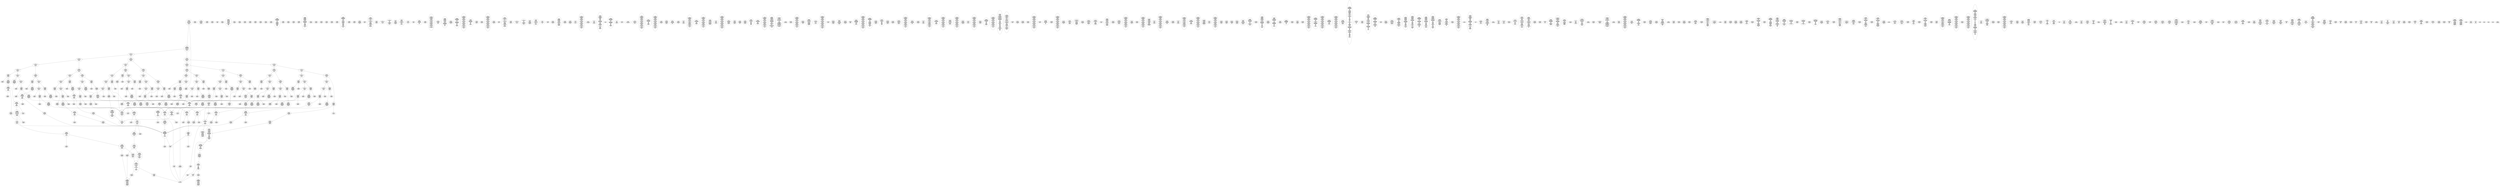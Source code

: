/* Generated by GvGen v.1.0 (https://www.github.com/stricaud/gvgen) */

digraph G {
compound=true;
   node1 [label="[anywhere]"];
   node2 [label="# 0x0
PUSHX Data
PUSHX Data
MSTORE
PUSHX LogicData
CALLDATASIZE
LT
PUSHX Data
JUMPI
"];
   node3 [label="# 0xd
PUSHX Data
CALLDATALOAD
PUSHX BitData
SHR
PUSHX LogicData
GT
PUSHX Data
JUMPI
"];
   node4 [label="# 0x1e
PUSHX LogicData
GT
PUSHX Data
JUMPI
"];
   node5 [label="# 0x29
PUSHX LogicData
GT
PUSHX Data
JUMPI
"];
   node6 [label="# 0x34
PUSHX LogicData
GT
PUSHX Data
JUMPI
"];
   node7 [label="# 0x3f
PUSHX LogicData
EQ
PUSHX Data
JUMPI
"];
   node8 [label="# 0x4a
PUSHX LogicData
EQ
PUSHX Data
JUMPI
"];
   node9 [label="# 0x55
PUSHX LogicData
EQ
PUSHX Data
JUMPI
"];
   node10 [label="# 0x60
PUSHX Data
REVERT
"];
   node11 [label="# 0x64
JUMPDEST
PUSHX LogicData
EQ
PUSHX Data
JUMPI
"];
   node12 [label="# 0x70
PUSHX LogicData
EQ
PUSHX Data
JUMPI
"];
   node13 [label="# 0x7b
PUSHX LogicData
EQ
PUSHX Data
JUMPI
"];
   node14 [label="# 0x86
PUSHX Data
REVERT
"];
   node15 [label="# 0x8a
JUMPDEST
PUSHX LogicData
GT
PUSHX Data
JUMPI
"];
   node16 [label="# 0x96
PUSHX LogicData
EQ
PUSHX Data
JUMPI
"];
   node17 [label="# 0xa1
PUSHX LogicData
EQ
PUSHX Data
JUMPI
"];
   node18 [label="# 0xac
PUSHX LogicData
EQ
PUSHX Data
JUMPI
"];
   node19 [label="# 0xb7
PUSHX Data
REVERT
"];
   node20 [label="# 0xbb
JUMPDEST
PUSHX LogicData
EQ
PUSHX Data
JUMPI
"];
   node21 [label="# 0xc7
PUSHX LogicData
EQ
PUSHX Data
JUMPI
"];
   node22 [label="# 0xd2
PUSHX LogicData
EQ
PUSHX Data
JUMPI
"];
   node23 [label="# 0xdd
PUSHX Data
REVERT
"];
   node24 [label="# 0xe1
JUMPDEST
PUSHX LogicData
GT
PUSHX Data
JUMPI
"];
   node25 [label="# 0xed
PUSHX LogicData
GT
PUSHX Data
JUMPI
"];
   node26 [label="# 0xf8
PUSHX LogicData
EQ
PUSHX Data
JUMPI
"];
   node27 [label="# 0x103
PUSHX LogicData
EQ
PUSHX Data
JUMPI
"];
   node28 [label="# 0x10e
PUSHX LogicData
EQ
PUSHX Data
JUMPI
"];
   node29 [label="# 0x119
PUSHX Data
REVERT
"];
   node30 [label="# 0x11d
JUMPDEST
PUSHX LogicData
EQ
PUSHX Data
JUMPI
"];
   node31 [label="# 0x129
PUSHX LogicData
EQ
PUSHX Data
JUMPI
"];
   node32 [label="# 0x134
PUSHX LogicData
EQ
PUSHX Data
JUMPI
"];
   node33 [label="# 0x13f
PUSHX Data
REVERT
"];
   node34 [label="# 0x143
JUMPDEST
PUSHX LogicData
GT
PUSHX Data
JUMPI
"];
   node35 [label="# 0x14f
PUSHX LogicData
EQ
PUSHX Data
JUMPI
"];
   node36 [label="# 0x15a
PUSHX LogicData
EQ
PUSHX Data
JUMPI
"];
   node37 [label="# 0x165
PUSHX LogicData
EQ
PUSHX Data
JUMPI
"];
   node38 [label="# 0x170
PUSHX Data
REVERT
"];
   node39 [label="# 0x174
JUMPDEST
PUSHX LogicData
EQ
PUSHX Data
JUMPI
"];
   node40 [label="# 0x180
PUSHX LogicData
EQ
PUSHX Data
JUMPI
"];
   node41 [label="# 0x18b
PUSHX Data
REVERT
"];
   node42 [label="# 0x18f
JUMPDEST
PUSHX LogicData
GT
PUSHX Data
JUMPI
"];
   node43 [label="# 0x19b
PUSHX LogicData
GT
PUSHX Data
JUMPI
"];
   node44 [label="# 0x1a6
PUSHX LogicData
GT
PUSHX Data
JUMPI
"];
   node45 [label="# 0x1b1
PUSHX LogicData
EQ
PUSHX Data
JUMPI
"];
   node46 [label="# 0x1bc
PUSHX LogicData
EQ
PUSHX Data
JUMPI
"];
   node47 [label="# 0x1c7
PUSHX LogicData
EQ
PUSHX Data
JUMPI
"];
   node48 [label="# 0x1d2
PUSHX Data
REVERT
"];
   node49 [label="# 0x1d6
JUMPDEST
PUSHX LogicData
EQ
PUSHX Data
JUMPI
"];
   node50 [label="# 0x1e2
PUSHX LogicData
EQ
PUSHX Data
JUMPI
"];
   node51 [label="# 0x1ed
PUSHX LogicData
EQ
PUSHX Data
JUMPI
"];
   node52 [label="# 0x1f8
PUSHX Data
REVERT
"];
   node53 [label="# 0x1fc
JUMPDEST
PUSHX LogicData
GT
PUSHX Data
JUMPI
"];
   node54 [label="# 0x208
PUSHX LogicData
EQ
PUSHX Data
JUMPI
"];
   node55 [label="# 0x213
PUSHX LogicData
EQ
PUSHX Data
JUMPI
"];
   node56 [label="# 0x21e
PUSHX LogicData
EQ
PUSHX Data
JUMPI
"];
   node57 [label="# 0x229
PUSHX Data
REVERT
"];
   node58 [label="# 0x22d
JUMPDEST
PUSHX LogicData
EQ
PUSHX Data
JUMPI
"];
   node59 [label="# 0x239
PUSHX LogicData
EQ
PUSHX Data
JUMPI
"];
   node60 [label="# 0x244
PUSHX Data
REVERT
"];
   node61 [label="# 0x248
JUMPDEST
PUSHX LogicData
GT
PUSHX Data
JUMPI
"];
   node62 [label="# 0x254
PUSHX LogicData
GT
PUSHX Data
JUMPI
"];
   node63 [label="# 0x25f
PUSHX LogicData
EQ
PUSHX Data
JUMPI
"];
   node64 [label="# 0x26a
PUSHX LogicData
EQ
PUSHX Data
JUMPI
"];
   node65 [label="# 0x275
PUSHX LogicData
EQ
PUSHX Data
JUMPI
"];
   node66 [label="# 0x280
PUSHX Data
REVERT
"];
   node67 [label="# 0x284
JUMPDEST
PUSHX LogicData
EQ
PUSHX Data
JUMPI
"];
   node68 [label="# 0x290
PUSHX LogicData
EQ
PUSHX Data
JUMPI
"];
   node69 [label="# 0x29b
PUSHX LogicData
EQ
PUSHX Data
JUMPI
"];
   node70 [label="# 0x2a6
PUSHX Data
REVERT
"];
   node71 [label="# 0x2aa
JUMPDEST
PUSHX LogicData
GT
PUSHX Data
JUMPI
"];
   node72 [label="# 0x2b6
PUSHX LogicData
EQ
PUSHX Data
JUMPI
"];
   node73 [label="# 0x2c1
PUSHX LogicData
EQ
PUSHX Data
JUMPI
"];
   node74 [label="# 0x2cc
PUSHX LogicData
EQ
PUSHX Data
JUMPI
"];
   node75 [label="# 0x2d7
PUSHX Data
REVERT
"];
   node76 [label="# 0x2db
JUMPDEST
PUSHX LogicData
EQ
PUSHX Data
JUMPI
"];
   node77 [label="# 0x2e7
PUSHX LogicData
EQ
PUSHX Data
JUMPI
"];
   node78 [label="# 0x2f2
JUMPDEST
PUSHX Data
REVERT
"];
   node79 [label="# 0x2f7
JUMPDEST
CALLVALUE
ISZERO
PUSHX Data
JUMPI
"];
   node80 [label="# 0x2ff
PUSHX Data
REVERT
"];
   node81 [label="# 0x303
JUMPDEST
PUSHX Data
PUSHX Data
CALLDATASIZE
PUSHX Data
PUSHX Data
JUMP
"];
   node82 [label="# 0x312
JUMPDEST
PUSHX Data
JUMP
"];
   node83 [label="# 0x317
JUMPDEST
PUSHX MemData
MLOAD
ISZERO
ISZERO
MSTORE
PUSHX ArithData
ADD
"];
   node84 [label="# 0x323
JUMPDEST
PUSHX MemData
MLOAD
SUB
RETURN
"];
   node85 [label="# 0x32c
JUMPDEST
CALLVALUE
ISZERO
PUSHX Data
JUMPI
"];
   node86 [label="# 0x334
PUSHX Data
REVERT
"];
   node87 [label="# 0x338
JUMPDEST
PUSHX Data
PUSHX StorData
SLOAD
JUMP
"];
   node88 [label="# 0x342
JUMPDEST
PUSHX MemData
MLOAD
MSTORE
PUSHX ArithData
ADD
PUSHX Data
JUMP
"];
   node89 [label="# 0x350
JUMPDEST
CALLVALUE
ISZERO
PUSHX Data
JUMPI
"];
   node90 [label="# 0x358
PUSHX Data
REVERT
"];
   node91 [label="# 0x35c
JUMPDEST
PUSHX Data
PUSHX Data
JUMP
"];
   node92 [label="# 0x365
JUMPDEST
PUSHX MemData
MLOAD
PUSHX Data
PUSHX Data
JUMP
"];
   node93 [label="# 0x372
JUMPDEST
CALLVALUE
ISZERO
PUSHX Data
JUMPI
"];
   node94 [label="# 0x37a
PUSHX Data
REVERT
"];
   node95 [label="# 0x37e
JUMPDEST
PUSHX Data
PUSHX Data
CALLDATASIZE
PUSHX Data
PUSHX Data
JUMP
"];
   node96 [label="# 0x38d
JUMPDEST
PUSHX Data
JUMP
"];
   node97 [label="# 0x392
JUMPDEST
PUSHX MemData
MLOAD
PUSHX ArithData
PUSHX BitData
PUSHX BitData
SHL
SUB
AND
MSTORE
PUSHX ArithData
ADD
PUSHX Data
JUMP
"];
   node98 [label="# 0x3aa
JUMPDEST
CALLVALUE
ISZERO
PUSHX Data
JUMPI
"];
   node99 [label="# 0x3b2
PUSHX Data
REVERT
"];
   node100 [label="# 0x3b6
JUMPDEST
PUSHX Data
PUSHX Data
CALLDATASIZE
PUSHX Data
PUSHX Data
JUMP
"];
   node101 [label="# 0x3c5
JUMPDEST
PUSHX Data
JUMP
"];
   node102 [label="# 0x3ca
JUMPDEST
STOP
"];
   node103 [label="# 0x3cc
JUMPDEST
CALLVALUE
ISZERO
PUSHX Data
JUMPI
"];
   node104 [label="# 0x3d4
PUSHX Data
REVERT
"];
   node105 [label="# 0x3d8
JUMPDEST
PUSHX Data
PUSHX Data
JUMP
"];
   node106 [label="# 0x3e1
JUMPDEST
CALLVALUE
ISZERO
PUSHX Data
JUMPI
"];
   node107 [label="# 0x3e9
PUSHX Data
REVERT
"];
   node108 [label="# 0x3ed
JUMPDEST
PUSHX StorData
SLOAD
PUSHX Data
JUMP
"];
   node109 [label="# 0x3f6
JUMPDEST
CALLVALUE
ISZERO
PUSHX Data
JUMPI
"];
   node110 [label="# 0x3fe
PUSHX Data
REVERT
"];
   node111 [label="# 0x402
JUMPDEST
PUSHX Data
PUSHX Data
CALLDATASIZE
PUSHX Data
PUSHX Data
JUMP
"];
   node112 [label="# 0x411
JUMPDEST
PUSHX Data
JUMP
"];
   node113 [label="# 0x416
JUMPDEST
CALLVALUE
ISZERO
PUSHX Data
JUMPI
"];
   node114 [label="# 0x41e
PUSHX Data
REVERT
"];
   node115 [label="# 0x422
JUMPDEST
PUSHX Data
PUSHX Data
CALLDATASIZE
PUSHX Data
PUSHX Data
JUMP
"];
   node116 [label="# 0x431
JUMPDEST
PUSHX Data
MSTORE
PUSHX Data
PUSHX Data
MSTORE
PUSHX Data
SHA3
PUSHX ArithData
ADD
SLOAD
JUMP
"];
   node117 [label="# 0x446
JUMPDEST
CALLVALUE
ISZERO
PUSHX Data
JUMPI
"];
   node118 [label="# 0x44e
PUSHX Data
REVERT
"];
   node119 [label="# 0x452
JUMPDEST
PUSHX Data
PUSHX StorData
SLOAD
JUMP
"];
   node120 [label="# 0x45c
JUMPDEST
CALLVALUE
ISZERO
PUSHX Data
JUMPI
"];
   node121 [label="# 0x464
PUSHX Data
REVERT
"];
   node122 [label="# 0x468
JUMPDEST
PUSHX Data
PUSHX Data
CALLDATASIZE
PUSHX Data
PUSHX Data
JUMP
"];
   node123 [label="# 0x477
JUMPDEST
PUSHX Data
JUMP
"];
   node124 [label="# 0x47c
JUMPDEST
CALLVALUE
ISZERO
PUSHX Data
JUMPI
"];
   node125 [label="# 0x484
PUSHX Data
REVERT
"];
   node126 [label="# 0x488
JUMPDEST
PUSHX Data
PUSHX Data
CALLDATASIZE
PUSHX Data
PUSHX Data
JUMP
"];
   node127 [label="# 0x497
JUMPDEST
PUSHX Data
JUMP
"];
   node128 [label="# 0x49c
JUMPDEST
CALLVALUE
ISZERO
PUSHX Data
JUMPI
"];
   node129 [label="# 0x4a4
PUSHX Data
REVERT
"];
   node130 [label="# 0x4a8
JUMPDEST
PUSHX Data
PUSHX Data
JUMP
"];
   node131 [label="# 0x4b2
JUMPDEST
CALLVALUE
ISZERO
PUSHX Data
JUMPI
"];
   node132 [label="# 0x4ba
PUSHX Data
REVERT
"];
   node133 [label="# 0x4be
JUMPDEST
PUSHX Data
PUSHX Data
CALLDATASIZE
PUSHX Data
PUSHX Data
JUMP
"];
   node134 [label="# 0x4cd
JUMPDEST
PUSHX Data
JUMP
"];
   node135 [label="# 0x4d2
JUMPDEST
CALLVALUE
ISZERO
PUSHX Data
JUMPI
"];
   node136 [label="# 0x4da
PUSHX Data
REVERT
"];
   node137 [label="# 0x4de
JUMPDEST
PUSHX Data
PUSHX Data
CALLDATASIZE
PUSHX Data
PUSHX Data
JUMP
"];
   node138 [label="# 0x4ed
JUMPDEST
PUSHX Data
JUMP
"];
   node139 [label="# 0x4f2
JUMPDEST
CALLVALUE
ISZERO
PUSHX Data
JUMPI
"];
   node140 [label="# 0x4fa
PUSHX Data
REVERT
"];
   node141 [label="# 0x4fe
JUMPDEST
PUSHX Data
PUSHX Data
CALLDATASIZE
PUSHX Data
PUSHX Data
JUMP
"];
   node142 [label="# 0x50d
JUMPDEST
PUSHX Data
JUMP
"];
   node143 [label="# 0x512
JUMPDEST
CALLVALUE
ISZERO
PUSHX Data
JUMPI
"];
   node144 [label="# 0x51a
PUSHX Data
REVERT
"];
   node145 [label="# 0x51e
JUMPDEST
PUSHX Data
PUSHX Data
JUMP
"];
   node146 [label="# 0x527
JUMPDEST
CALLVALUE
ISZERO
PUSHX Data
JUMPI
"];
   node147 [label="# 0x52f
PUSHX Data
REVERT
"];
   node148 [label="# 0x533
JUMPDEST
PUSHX Data
PUSHX Data
CALLDATASIZE
PUSHX Data
PUSHX Data
JUMP
"];
   node149 [label="# 0x542
JUMPDEST
PUSHX Data
JUMP
"];
   node150 [label="# 0x547
JUMPDEST
CALLVALUE
ISZERO
PUSHX Data
JUMPI
"];
   node151 [label="# 0x54f
PUSHX Data
REVERT
"];
   node152 [label="# 0x553
JUMPDEST
PUSHX StorData
SLOAD
PUSHX Data
PUSHX BitData
AND
JUMP
"];
   node153 [label="# 0x561
JUMPDEST
CALLVALUE
ISZERO
PUSHX Data
JUMPI
"];
   node154 [label="# 0x569
PUSHX Data
REVERT
"];
   node155 [label="# 0x56d
JUMPDEST
PUSHX Data
PUSHX Data
CALLDATASIZE
PUSHX Data
PUSHX Data
JUMP
"];
   node156 [label="# 0x57c
JUMPDEST
PUSHX Data
JUMP
"];
   node157 [label="# 0x581
JUMPDEST
CALLVALUE
ISZERO
PUSHX Data
JUMPI
"];
   node158 [label="# 0x589
PUSHX Data
REVERT
"];
   node159 [label="# 0x58d
JUMPDEST
PUSHX Data
PUSHX Data
CALLDATASIZE
PUSHX Data
PUSHX Data
JUMP
"];
   node160 [label="# 0x59c
JUMPDEST
PUSHX Data
JUMP
"];
   node161 [label="# 0x5a1
JUMPDEST
CALLVALUE
ISZERO
PUSHX Data
JUMPI
"];
   node162 [label="# 0x5a9
PUSHX Data
REVERT
"];
   node163 [label="# 0x5ad
JUMPDEST
PUSHX Data
PUSHX Data
CALLDATASIZE
PUSHX Data
PUSHX Data
JUMP
"];
   node164 [label="# 0x5bc
JUMPDEST
PUSHX ArithData
PUSHX BitData
PUSHX BitData
SHL
SUB
AND
PUSHX Data
MSTORE
PUSHX Data
PUSHX Data
MSTORE
PUSHX Data
SHA3
SLOAD
JUMP
"];
   node165 [label="# 0x5d7
JUMPDEST
CALLVALUE
ISZERO
PUSHX Data
JUMPI
"];
   node166 [label="# 0x5df
PUSHX Data
REVERT
"];
   node167 [label="# 0x5e3
JUMPDEST
PUSHX Data
PUSHX Data
CALLDATASIZE
PUSHX Data
PUSHX Data
JUMP
"];
   node168 [label="# 0x5f2
JUMPDEST
PUSHX Data
JUMP
"];
   node169 [label="# 0x5f7
JUMPDEST
CALLVALUE
ISZERO
PUSHX Data
JUMPI
"];
   node170 [label="# 0x5ff
PUSHX Data
REVERT
"];
   node171 [label="# 0x603
JUMPDEST
PUSHX Data
PUSHX Data
JUMP
"];
   node172 [label="# 0x60c
JUMPDEST
CALLVALUE
ISZERO
PUSHX Data
JUMPI
"];
   node173 [label="# 0x614
PUSHX Data
REVERT
"];
   node174 [label="# 0x618
JUMPDEST
PUSHX StorData
SLOAD
PUSHX Data
PUSHX BitData
AND
JUMP
"];
   node175 [label="# 0x626
JUMPDEST
CALLVALUE
ISZERO
PUSHX Data
JUMPI
"];
   node176 [label="# 0x62e
PUSHX Data
REVERT
"];
   node177 [label="# 0x632
JUMPDEST
PUSHX Data
PUSHX Data
CALLDATASIZE
PUSHX Data
PUSHX Data
JUMP
"];
   node178 [label="# 0x641
JUMPDEST
PUSHX Data
JUMP
"];
   node179 [label="# 0x646
JUMPDEST
CALLVALUE
ISZERO
PUSHX Data
JUMPI
"];
   node180 [label="# 0x64e
PUSHX Data
REVERT
"];
   node181 [label="# 0x652
JUMPDEST
PUSHX Data
PUSHX Data
JUMP
"];
   node182 [label="# 0x662
JUMPDEST
CALLVALUE
ISZERO
PUSHX Data
JUMPI
"];
   node183 [label="# 0x66a
PUSHX Data
REVERT
"];
   node184 [label="# 0x66e
JUMPDEST
PUSHX Data
PUSHX Data
CALLDATASIZE
PUSHX Data
PUSHX Data
JUMP
"];
   node185 [label="# 0x67d
JUMPDEST
PUSHX Data
JUMP
"];
   node186 [label="# 0x682
JUMPDEST
CALLVALUE
ISZERO
PUSHX Data
JUMPI
"];
   node187 [label="# 0x68a
PUSHX Data
REVERT
"];
   node188 [label="# 0x68e
JUMPDEST
PUSHX Data
PUSHX Data
CALLDATASIZE
PUSHX Data
PUSHX Data
JUMP
"];
   node189 [label="# 0x69d
JUMPDEST
PUSHX Data
JUMP
"];
   node190 [label="# 0x6a2
JUMPDEST
CALLVALUE
ISZERO
PUSHX Data
JUMPI
"];
   node191 [label="# 0x6aa
PUSHX Data
REVERT
"];
   node192 [label="# 0x6ae
JUMPDEST
PUSHX Data
PUSHX Data
CALLDATASIZE
PUSHX Data
PUSHX Data
JUMP
"];
   node193 [label="# 0x6bd
JUMPDEST
PUSHX Data
MSTORE
PUSHX Data
PUSHX Data
MSTORE
PUSHX Data
SHA3
PUSHX ArithData
PUSHX BitData
PUSHX BitData
SHL
SUB
AND
MSTORE
MSTORE
SHA3
SLOAD
PUSHX BitData
AND
JUMP
"];
   node194 [label="# 0x6e8
JUMPDEST
CALLVALUE
ISZERO
PUSHX Data
JUMPI
"];
   node195 [label="# 0x6f0
PUSHX Data
REVERT
"];
   node196 [label="# 0x6f4
JUMPDEST
PUSHX Data
PUSHX Data
JUMP
"];
   node197 [label="# 0x71c
JUMPDEST
CALLVALUE
ISZERO
PUSHX Data
JUMPI
"];
   node198 [label="# 0x724
PUSHX Data
REVERT
"];
   node199 [label="# 0x728
JUMPDEST
PUSHX Data
PUSHX Data
JUMP
"];
   node200 [label="# 0x750
JUMPDEST
CALLVALUE
ISZERO
PUSHX Data
JUMPI
"];
   node201 [label="# 0x758
PUSHX Data
REVERT
"];
   node202 [label="# 0x75c
JUMPDEST
PUSHX Data
PUSHX Data
JUMP
"];
   node203 [label="# 0x765
JUMPDEST
PUSHX Data
PUSHX Data
CALLDATASIZE
PUSHX Data
PUSHX Data
JUMP
"];
   node204 [label="# 0x773
JUMPDEST
PUSHX Data
JUMP
"];
   node205 [label="# 0x778
JUMPDEST
CALLVALUE
ISZERO
PUSHX Data
JUMPI
"];
   node206 [label="# 0x780
PUSHX Data
REVERT
"];
   node207 [label="# 0x784
JUMPDEST
PUSHX Data
PUSHX Data
JUMP
"];
   node208 [label="# 0x78d
JUMPDEST
CALLVALUE
ISZERO
PUSHX Data
JUMPI
"];
   node209 [label="# 0x795
PUSHX Data
REVERT
"];
   node210 [label="# 0x799
JUMPDEST
PUSHX Data
PUSHX Data
CALLDATASIZE
PUSHX Data
PUSHX Data
JUMP
"];
   node211 [label="# 0x7a8
JUMPDEST
PUSHX Data
JUMP
"];
   node212 [label="# 0x7ad
JUMPDEST
CALLVALUE
ISZERO
PUSHX Data
JUMPI
"];
   node213 [label="# 0x7b5
PUSHX Data
REVERT
"];
   node214 [label="# 0x7b9
JUMPDEST
PUSHX Data
PUSHX Data
JUMP
"];
   node215 [label="# 0x7c2
JUMPDEST
CALLVALUE
ISZERO
PUSHX Data
JUMPI
"];
   node216 [label="# 0x7ca
PUSHX Data
REVERT
"];
   node217 [label="# 0x7ce
JUMPDEST
PUSHX Data
PUSHX Data
CALLDATASIZE
PUSHX Data
PUSHX Data
JUMP
"];
   node218 [label="# 0x7dd
JUMPDEST
PUSHX Data
JUMP
"];
   node219 [label="# 0x7e2
JUMPDEST
CALLVALUE
ISZERO
PUSHX Data
JUMPI
"];
   node220 [label="# 0x7ea
PUSHX Data
REVERT
"];
   node221 [label="# 0x7ee
JUMPDEST
PUSHX Data
PUSHX Data
CALLDATASIZE
PUSHX Data
PUSHX Data
JUMP
"];
   node222 [label="# 0x7fd
JUMPDEST
PUSHX Data
JUMP
"];
   node223 [label="# 0x802
JUMPDEST
CALLVALUE
ISZERO
PUSHX Data
JUMPI
"];
   node224 [label="# 0x80a
PUSHX Data
REVERT
"];
   node225 [label="# 0x80e
JUMPDEST
PUSHX Data
PUSHX Data
CALLDATASIZE
PUSHX Data
PUSHX Data
JUMP
"];
   node226 [label="# 0x81d
JUMPDEST
PUSHX Data
JUMP
"];
   node227 [label="# 0x822
JUMPDEST
CALLVALUE
ISZERO
PUSHX Data
JUMPI
"];
   node228 [label="# 0x82a
PUSHX Data
REVERT
"];
   node229 [label="# 0x82e
JUMPDEST
PUSHX Data
PUSHX Data
CALLDATASIZE
PUSHX Data
PUSHX Data
JUMP
"];
   node230 [label="# 0x83d
JUMPDEST
PUSHX Data
JUMP
"];
   node231 [label="# 0x842
JUMPDEST
CALLVALUE
ISZERO
PUSHX Data
JUMPI
"];
   node232 [label="# 0x84a
PUSHX Data
REVERT
"];
   node233 [label="# 0x84e
JUMPDEST
PUSHX Data
PUSHX Data
CALLDATASIZE
PUSHX Data
PUSHX Data
JUMP
"];
   node234 [label="# 0x85d
JUMPDEST
PUSHX ArithData
PUSHX BitData
PUSHX BitData
SHL
SUB
AND
PUSHX Data
MSTORE
PUSHX Data
PUSHX Data
MSTORE
PUSHX Data
SHA3
AND
MSTORE
MSTORE
SHA3
SLOAD
PUSHX BitData
AND
JUMP
"];
   node235 [label="# 0x88b
JUMPDEST
PUSHX Data
PUSHX Data
CALLDATASIZE
PUSHX Data
PUSHX Data
JUMP
"];
   node236 [label="# 0x899
JUMPDEST
PUSHX Data
JUMP
"];
   node237 [label="# 0x89e
JUMPDEST
CALLVALUE
ISZERO
PUSHX Data
JUMPI
"];
   node238 [label="# 0x8a6
PUSHX Data
REVERT
"];
   node239 [label="# 0x8aa
JUMPDEST
PUSHX Data
PUSHX Data
CALLDATASIZE
PUSHX Data
PUSHX Data
JUMP
"];
   node240 [label="# 0x8b9
JUMPDEST
PUSHX Data
JUMP
"];
   node241 [label="# 0x8be
JUMPDEST
PUSHX Data
PUSHX Data
PUSHX Data
JUMP
"];
   node242 [label="# 0x8c9
JUMPDEST
JUMP
"];
   node243 [label="# 0x8cf
JUMPDEST
PUSHX Data
PUSHX StorData
SLOAD
PUSHX Data
PUSHX Data
JUMP
"];
   node244 [label="# 0x8de
JUMPDEST
PUSHX ArithData
ADD
PUSHX ArithData
DIV
MUL
PUSHX ArithData
ADD
PUSHX MemData
MLOAD
ADD
PUSHX Data
MSTORE
MSTORE
PUSHX ArithData
ADD
SLOAD
PUSHX Data
PUSHX Data
JUMP
"];
   node245 [label="# 0x90a
JUMPDEST
ISZERO
PUSHX Data
JUMPI
"];
   node246 [label="# 0x911
PUSHX LogicData
LT
PUSHX Data
JUMPI
"];
   node247 [label="# 0x919
PUSHX ArithData
SLOAD
DIV
MUL
MSTORE
PUSHX ArithData
ADD
PUSHX Data
JUMP
"];
   node248 [label="# 0x92c
JUMPDEST
ADD
PUSHX Data
MSTORE
PUSHX Data
PUSHX Data
SHA3
"];
   node249 [label="# 0x93a
JUMPDEST
SLOAD
MSTORE
PUSHX ArithData
ADD
PUSHX ArithData
ADD
GT
PUSHX Data
JUMPI
"];
   node250 [label="# 0x94e
SUB
PUSHX BitData
AND
ADD
"];
   node251 [label="# 0x957
JUMPDEST
JUMP
"];
   node252 [label="# 0x961
JUMPDEST
PUSHX Data
PUSHX Data
PUSHX StorData
SLOAD
GT
JUMP
"];
   node253 [label="# 0x96e
JUMPDEST
PUSHX Data
JUMPI
"];
   node254 [label="# 0x973
PUSHX MemData
MLOAD
PUSHX BitData
PUSHX BitData
SHL
MSTORE
PUSHX Data
PUSHX ArithData
ADD
MSTORE
PUSHX Data
PUSHX ArithData
ADD
MSTORE
PUSHX Data
PUSHX ArithData
ADD
MSTORE
PUSHX Data
PUSHX ArithData
ADD
MSTORE
PUSHX ArithData
ADD
"];
   node255 [label="# 0x9dc
JUMPDEST
PUSHX MemData
MLOAD
SUB
REVERT
"];
   node256 [label="# 0x9e5
JUMPDEST
PUSHX Data
MSTORE
PUSHX Data
PUSHX Data
MSTORE
PUSHX Data
SHA3
SLOAD
PUSHX ArithData
PUSHX BitData
PUSHX BitData
SHL
SUB
AND
JUMP
"];
   node257 [label="# 0xa01
JUMPDEST
PUSHX Data
PUSHX Data
PUSHX Data
JUMP
"];
   node258 [label="# 0xa0c
JUMPDEST
PUSHX ArithData
PUSHX BitData
PUSHX BitData
SHL
SUB
AND
PUSHX ArithData
PUSHX BitData
PUSHX BitData
SHL
SUB
AND
EQ
ISZERO
PUSHX Data
JUMPI
"];
   node259 [label="# 0xa29
PUSHX MemData
MLOAD
PUSHX BitData
PUSHX BitData
SHL
MSTORE
PUSHX Data
PUSHX ArithData
ADD
MSTORE
PUSHX Data
PUSHX ArithData
ADD
MSTORE
PUSHX Data
PUSHX ArithData
ADD
MSTORE
PUSHX Data
PUSHX ArithData
ADD
MSTORE
PUSHX ArithData
ADD
PUSHX Data
JUMP
"];
   node260 [label="# 0xa96
JUMPDEST
CALLER
PUSHX ArithData
PUSHX BitData
PUSHX BitData
SHL
SUB
AND
EQ
PUSHX Data
JUMPI
"];
   node261 [label="# 0xaa8
PUSHX Data
CALLER
PUSHX Data
JUMP
"];
   node262 [label="# 0xab2
JUMPDEST
PUSHX Data
JUMPI
"];
   node263 [label="# 0xab7
PUSHX MemData
MLOAD
PUSHX BitData
PUSHX BitData
SHL
MSTORE
PUSHX Data
PUSHX ArithData
ADD
MSTORE
PUSHX Data
PUSHX ArithData
ADD
MSTORE
PUSHX Data
PUSHX ArithData
ADD
MSTORE
PUSHX Data
PUSHX ArithData
ADD
MSTORE
PUSHX ArithData
ADD
PUSHX Data
JUMP
"];
   node264 [label="# 0xb24
JUMPDEST
PUSHX Data
PUSHX Data
JUMP
"];
   node265 [label="# 0xb2f
JUMPDEST
JUMP
"];
   node266 [label="# 0xb34
JUMPDEST
PUSHX StorData
SLOAD
PUSHX Data
PUSHX Data
JUMP
"];
   node267 [label="# 0xb41
JUMPDEST
PUSHX ArithData
ADD
PUSHX ArithData
DIV
MUL
PUSHX ArithData
ADD
PUSHX MemData
MLOAD
ADD
PUSHX Data
MSTORE
MSTORE
PUSHX ArithData
ADD
SLOAD
PUSHX Data
PUSHX Data
JUMP
"];
   node268 [label="# 0xb6d
JUMPDEST
ISZERO
PUSHX Data
JUMPI
"];
   node269 [label="# 0xb74
PUSHX LogicData
LT
PUSHX Data
JUMPI
"];
   node270 [label="# 0xb7c
PUSHX ArithData
SLOAD
DIV
MUL
MSTORE
PUSHX ArithData
ADD
PUSHX Data
JUMP
"];
   node271 [label="# 0xb8f
JUMPDEST
ADD
PUSHX Data
MSTORE
PUSHX Data
PUSHX Data
SHA3
"];
   node272 [label="# 0xb9d
JUMPDEST
SLOAD
MSTORE
PUSHX ArithData
ADD
PUSHX ArithData
ADD
GT
PUSHX Data
JUMPI
"];
   node273 [label="# 0xbb1
SUB
PUSHX BitData
AND
ADD
"];
   node274 [label="# 0xbba
JUMPDEST
JUMP
"];
   node275 [label="# 0xbc2
JUMPDEST
PUSHX Data
PUSHX Data
JUMP
"];
   node276 [label="# 0xbcd
JUMPDEST
PUSHX Data
MSTORE
PUSHX Data
PUSHX Data
MSTORE
PUSHX Data
SHA3
PUSHX ArithData
ADD
SLOAD
PUSHX Data
CALLER
PUSHX Data
JUMP
"];
   node277 [label="# 0xbe9
JUMPDEST
PUSHX Data
PUSHX Data
JUMP
"];
   node278 [label="# 0xbf3
JUMPDEST
PUSHX Data
PUSHX Data
PUSHX Data
JUMP
"];
   node279 [label="# 0xbfe
JUMPDEST
LT
PUSHX Data
JUMPI
"];
   node280 [label="# 0xc05
PUSHX MemData
MLOAD
PUSHX BitData
PUSHX BitData
SHL
MSTORE
PUSHX Data
PUSHX ArithData
ADD
MSTORE
PUSHX Data
PUSHX ArithData
ADD
MSTORE
PUSHX Data
PUSHX ArithData
ADD
MSTORE
PUSHX Data
PUSHX ArithData
ADD
MSTORE
PUSHX ArithData
ADD
PUSHX Data
JUMP
"];
   node281 [label="# 0xc72
JUMPDEST
PUSHX StorData
SLOAD
"];
   node282 [label="# 0xc7a
JUMPDEST
LT
ISZERO
PUSHX Data
JUMPI
"];
   node283 [label="# 0xc83
PUSHX Data
MSTORE
PUSHX Data
PUSHX ArithData
MSTORE
PUSHX Data
SHA3
MLOAD
ADD
MSTORE
SLOAD
PUSHX ArithData
PUSHX BitData
PUSHX BitData
SHL
SUB
AND
MSTORE
PUSHX BitData
PUSHX BitData
SHL
DIV
PUSHX BitData
AND
ADD
MSTORE
ISZERO
PUSHX Data
JUMPI
"];
   node284 [label="# 0xcc9
MLOAD
"];
   node285 [label="# 0xccd
JUMPDEST
PUSHX ArithData
PUSHX BitData
PUSHX BitData
SHL
SUB
AND
PUSHX ArithData
PUSHX BitData
PUSHX BitData
SHL
SUB
AND
EQ
ISZERO
PUSHX Data
JUMPI
"];
   node286 [label="# 0xce8
EQ
ISZERO
PUSHX Data
JUMPI
"];
   node287 [label="# 0xcf0
PUSHX Data
JUMP
"];
   node288 [label="# 0xcfb
JUMPDEST
PUSHX ArithData
ADD
"];
   node289 [label="# 0xd02
JUMPDEST
PUSHX ArithData
ADD
PUSHX Data
JUMP
"];
   node290 [label="# 0xd0b
JUMPDEST
PUSHX MemData
MLOAD
PUSHX BitData
PUSHX BitData
SHL
MSTORE
PUSHX Data
PUSHX ArithData
ADD
MSTORE
PUSHX Data
PUSHX ArithData
ADD
MSTORE
PUSHX Data
PUSHX ArithData
ADD
MSTORE
PUSHX Data
PUSHX ArithData
ADD
MSTORE
PUSHX ArithData
ADD
PUSHX Data
JUMP
"];
   node291 [label="# 0xd7a
JUMPDEST
PUSHX ArithData
PUSHX BitData
PUSHX BitData
SHL
SUB
AND
CALLER
EQ
PUSHX Data
JUMPI
"];
   node292 [label="# 0xd8b
PUSHX MemData
MLOAD
PUSHX BitData
PUSHX BitData
SHL
MSTORE
PUSHX Data
PUSHX ArithData
ADD
MSTORE
PUSHX Data
PUSHX ArithData
ADD
MSTORE
PUSHX Data
PUSHX ArithData
ADD
MSTORE
PUSHX Data
PUSHX ArithData
ADD
MSTORE
PUSHX ArithData
ADD
PUSHX Data
JUMP
"];
   node293 [label="# 0xdf8
JUMPDEST
PUSHX Data
PUSHX Data
JUMP
"];
   node294 [label="# 0xe02
JUMPDEST
JUMP
"];
   node295 [label="# 0xe06
JUMPDEST
PUSHX Data
PUSHX Data
CALLER
PUSHX Data
JUMP
"];
   node296 [label="# 0xe31
JUMPDEST
PUSHX Data
PUSHX Data
PUSHX StorData
SLOAD
JUMP
"];
   node297 [label="# 0xe3f
JUMPDEST
PUSHX Data
PUSHX Data
JUMP
"];
   node298 [label="# 0xe49
JUMPDEST
GT
ISZERO
PUSHX Data
JUMPI
"];
   node299 [label="# 0xe50
PUSHX MemData
MLOAD
PUSHX BitData
PUSHX BitData
SHL
MSTORE
PUSHX Data
PUSHX ArithData
ADD
MSTORE
PUSHX ArithData
ADD
MSTORE
PUSHX Data
PUSHX ArithData
ADD
MSTORE
PUSHX ArithData
ADD
PUSHX Data
JUMP
"];
   node300 [label="# 0xe97
JUMPDEST
PUSHX LogicData
PUSHX StorData
SLOAD
EQ
ISZERO
PUSHX Data
JUMPI
"];
   node301 [label="# 0xea3
PUSHX MemData
MLOAD
PUSHX BitData
PUSHX BitData
SHL
MSTORE
PUSHX Data
PUSHX ArithData
ADD
MSTORE
PUSHX Data
PUSHX ArithData
ADD
MSTORE
PUSHX Data
PUSHX ArithData
ADD
MSTORE
PUSHX ArithData
ADD
PUSHX Data
JUMP
"];
   node302 [label="# 0xeea
JUMPDEST
PUSHX Data
PUSHX Data
SSTORE
PUSHX StorData
SLOAD
PUSHX Data
PUSHX Data
PUSHX Data
JUMP
"];
   node303 [label="# 0xf00
JUMPDEST
GT
ISZERO
PUSHX Data
JUMPI
"];
   node304 [label="# 0xf07
PUSHX MemData
MLOAD
PUSHX BitData
PUSHX BitData
SHL
MSTORE
PUSHX Data
PUSHX ArithData
ADD
MSTORE
PUSHX Data
PUSHX ArithData
ADD
MSTORE
PUSHX Data
PUSHX ArithData
ADD
MSTORE
PUSHX Data
PUSHX ArithData
ADD
MSTORE
PUSHX ArithData
ADD
PUSHX Data
JUMP
"];
   node305 [label="# 0xf74
JUMPDEST
PUSHX StorData
PUSHX Data
SLOAD
PUSHX Data
PUSHX Data
JUMP
"];
   node306 [label="# 0xf86
JUMPDEST
SSTORE
PUSHX Data
CALLER
PUSHX Data
JUMP
"];
   node307 [label="# 0xf96
JUMPDEST
PUSHX Data
PUSHX Data
SSTORE
JUMP
"];
   node308 [label="# 0xfa0
JUMPDEST
PUSHX Data
PUSHX Data
CALLER
PUSHX Data
JUMP
"];
   node309 [label="# 0xfcb
JUMPDEST
PUSHX StorData
SLOAD
PUSHX BitData
NOT
AND
ISZERO
ISZERO
OR
SSTORE
JUMP
"];
   node310 [label="# 0xfdd
JUMPDEST
PUSHX Data
PUSHX Data
CALLER
PUSHX Data
JUMP
"];
   node311 [label="# 0xfe9
JUMPDEST
PUSHX LogicData
PUSHX StorData
SLOAD
EQ
ISZERO
PUSHX Data
JUMPI
"];
   node312 [label="# 0xff5
PUSHX MemData
MLOAD
PUSHX BitData
PUSHX BitData
SHL
MSTORE
PUSHX Data
PUSHX ArithData
ADD
MSTORE
PUSHX Data
PUSHX ArithData
ADD
MSTORE
PUSHX Data
PUSHX ArithData
ADD
MSTORE
PUSHX ArithData
ADD
PUSHX Data
JUMP
"];
   node313 [label="# 0x103c
JUMPDEST
PUSHX Data
PUSHX Data
SSTORE
PUSHX MemData
MLOAD
PUSHX Data
PUSHX ArithData
PUSHX BitData
PUSHX BitData
SHL
SUB
PUSHX BitData
AND
SELFBALANCE
GAS
CALL
RETURNDATASIZE
PUSHX LogicData
EQ
PUSHX Data
JUMPI
"];
   node314 [label="# 0x108b
PUSHX MemData
MLOAD
PUSHX BitData
NOT
PUSHX ArithData
RETURNDATASIZE
ADD
AND
ADD
PUSHX Data
MSTORE
RETURNDATASIZE
MSTORE
RETURNDATASIZE
PUSHX Data
PUSHX ArithData
ADD
RETURNDATACOPY
PUSHX Data
JUMP
"];
   node315 [label="# 0x10ac
JUMPDEST
PUSHX Data
"];
   node316 [label="# 0x10b1
JUMPDEST
PUSHX Data
JUMPI
"];
   node317 [label="# 0x10bb
PUSHX MemData
MLOAD
PUSHX BitData
PUSHX BitData
SHL
MSTORE
PUSHX Data
PUSHX ArithData
ADD
MSTORE
PUSHX Data
PUSHX ArithData
ADD
MSTORE
PUSHX Data
PUSHX ArithData
ADD
MSTORE
PUSHX ArithData
ADD
PUSHX Data
JUMP
"];
   node318 [label="# 0x1102
JUMPDEST
PUSHX Data
PUSHX Data
SSTORE
JUMP
"];
   node319 [label="# 0x110b
JUMPDEST
PUSHX Data
PUSHX MemData
MLOAD
PUSHX ArithData
ADD
PUSHX Data
MSTORE
PUSHX Data
MSTORE
PUSHX Data
JUMP
"];
   node320 [label="# 0x1126
JUMPDEST
PUSHX StorData
SLOAD
LT
PUSHX Data
JUMPI
"];
   node321 [label="# 0x1131
PUSHX MemData
MLOAD
PUSHX BitData
PUSHX BitData
SHL
MSTORE
PUSHX Data
PUSHX ArithData
ADD
MSTORE
PUSHX Data
PUSHX ArithData
ADD
MSTORE
PUSHX Data
PUSHX ArithData
ADD
MSTORE
PUSHX Data
PUSHX ArithData
ADD
MSTORE
PUSHX ArithData
ADD
PUSHX Data
JUMP
"];
   node322 [label="# 0x119e
JUMPDEST
JUMP
"];
   node323 [label="# 0x11a2
JUMPDEST
PUSHX Data
PUSHX Data
CALLER
PUSHX Data
JUMP
"];
   node324 [label="# 0x11cd
JUMPDEST
MLOAD
PUSHX Data
PUSHX Data
PUSHX ArithData
ADD
PUSHX Data
JUMP
"];
   node325 [label="# 0x11e0
JUMPDEST
PUSHX Data
PUSHX Data
PUSHX Data
JUMP
"];
   node326 [label="# 0x11eb
JUMPDEST
MLOAD
JUMP
"];
   node327 [label="# 0x11f2
JUMPDEST
PUSHX Data
PUSHX ArithData
PUSHX BitData
PUSHX BitData
SHL
SUB
AND
PUSHX Data
JUMPI
"];
   node328 [label="# 0x1203
PUSHX MemData
MLOAD
PUSHX BitData
PUSHX BitData
SHL
MSTORE
PUSHX Data
PUSHX ArithData
ADD
MSTORE
PUSHX Data
PUSHX ArithData
ADD
MSTORE
PUSHX Data
PUSHX ArithData
ADD
MSTORE
PUSHX Data
PUSHX ArithData
ADD
MSTORE
PUSHX ArithData
ADD
PUSHX Data
JUMP
"];
   node329 [label="# 0x1270
JUMPDEST
PUSHX ArithData
PUSHX BitData
PUSHX BitData
SHL
SUB
AND
PUSHX Data
MSTORE
PUSHX Data
PUSHX Data
MSTORE
PUSHX Data
SHA3
SLOAD
PUSHX BitData
AND
JUMP
"];
   node330 [label="# 0x129e
JUMPDEST
PUSHX Data
PUSHX Data
CALLER
PUSHX Data
JUMP
"];
   node331 [label="# 0x12c9
JUMPDEST
PUSHX StorData
SLOAD
PUSHX BitData
NOT
AND
ISZERO
ISZERO
OR
SSTORE
JUMP
"];
   node332 [label="# 0x12dd
JUMPDEST
PUSHX Data
PUSHX Data
CALLER
PUSHX Data
JUMP
"];
   node333 [label="# 0x1308
JUMPDEST
PUSHX Data
PUSHX Data
JUMP
"];
   node334 [label="# 0x1311
JUMPDEST
PUSHX Data
PUSHX StorData
SLOAD
PUSHX Data
PUSHX Data
JUMP
"];
   node335 [label="# 0x1320
JUMPDEST
PUSHX StorData
SLOAD
PUSHX BitData
AND
PUSHX Data
JUMPI
"];
   node336 [label="# 0x132b
PUSHX MemData
MLOAD
PUSHX BitData
PUSHX BitData
SHL
MSTORE
PUSHX Data
PUSHX ArithData
ADD
MSTORE
PUSHX Data
PUSHX ArithData
ADD
MSTORE
PUSHX Data
PUSHX ArithData
ADD
MSTORE
PUSHX ArithData
ADD
PUSHX Data
JUMP
"];
   node337 [label="# 0x1372
JUMPDEST
PUSHX Data
PUSHX Data
PUSHX StorData
SLOAD
JUMP
"];
   node338 [label="# 0x1380
JUMPDEST
PUSHX Data
PUSHX Data
JUMP
"];
   node339 [label="# 0x138a
JUMPDEST
GT
ISZERO
PUSHX Data
JUMPI
"];
   node340 [label="# 0x1391
PUSHX MemData
MLOAD
PUSHX BitData
PUSHX BitData
SHL
MSTORE
PUSHX Data
PUSHX ArithData
ADD
MSTORE
PUSHX ArithData
ADD
MSTORE
PUSHX Data
PUSHX ArithData
ADD
MSTORE
PUSHX ArithData
ADD
PUSHX Data
JUMP
"];
   node341 [label="# 0x13d8
JUMPDEST
PUSHX LogicData
PUSHX StorData
SLOAD
EQ
ISZERO
PUSHX Data
JUMPI
"];
   node342 [label="# 0x13e4
PUSHX MemData
MLOAD
PUSHX BitData
PUSHX BitData
SHL
MSTORE
PUSHX Data
PUSHX ArithData
ADD
MSTORE
PUSHX Data
PUSHX ArithData
ADD
MSTORE
PUSHX Data
PUSHX ArithData
ADD
MSTORE
PUSHX ArithData
ADD
PUSHX Data
JUMP
"];
   node343 [label="# 0x142b
JUMPDEST
PUSHX Data
PUSHX Data
SSTORE
PUSHX LogicData
GT
ISZERO
PUSHX Data
JUMPI
"];
   node344 [label="# 0x143a
PUSHX MemData
MLOAD
PUSHX BitData
PUSHX BitData
SHL
MSTORE
PUSHX Data
PUSHX ArithData
ADD
MSTORE
PUSHX Data
PUSHX ArithData
ADD
MSTORE
PUSHX Data
PUSHX ArithData
ADD
MSTORE
PUSHX ArithData
ADD
PUSHX Data
JUMP
"];
   node345 [label="# 0x1481
JUMPDEST
CALLVALUE
PUSHX Data
PUSHX Data
PUSHX Data
JUMP
"];
   node346 [label="# 0x1494
JUMPDEST
EQ
PUSHX Data
JUMPI
"];
   node347 [label="# 0x149a
PUSHX MemData
MLOAD
PUSHX BitData
PUSHX BitData
SHL
MSTORE
PUSHX Data
PUSHX ArithData
ADD
MSTORE
PUSHX Data
PUSHX ArithData
ADD
MSTORE
PUSHX Data
PUSHX ArithData
ADD
MSTORE
PUSHX ArithData
ADD
PUSHX Data
JUMP
"];
   node348 [label="# 0x14e1
JUMPDEST
PUSHX Data
CALLER
PUSHX Data
JUMP
"];
   node349 [label="# 0x14eb
JUMPDEST
PUSHX ArithData
PUSHX BitData
PUSHX BitData
SHL
SUB
AND
CALLER
EQ
ISZERO
PUSHX Data
JUMPI
"];
   node350 [label="# 0x14fd
PUSHX MemData
MLOAD
PUSHX BitData
PUSHX BitData
SHL
MSTORE
PUSHX Data
PUSHX ArithData
ADD
MSTORE
PUSHX Data
PUSHX ArithData
ADD
MSTORE
PUSHX Data
PUSHX ArithData
ADD
MSTORE
PUSHX ArithData
ADD
PUSHX Data
JUMP
"];
   node351 [label="# 0x1544
JUMPDEST
CALLER
PUSHX Data
MSTORE
PUSHX Data
PUSHX ArithData
MSTORE
PUSHX MemData
SHA3
PUSHX ArithData
PUSHX BitData
PUSHX BitData
SHL
SUB
AND
MSTORE
MSTORE
SHA3
SLOAD
PUSHX BitData
NOT
AND
ISZERO
ISZERO
OR
SSTORE
MLOAD
MSTORE
PUSHX Data
ADD
PUSHX MemData
MLOAD
SUB
LOGX
JUMP
"];
   node352 [label="# 0x15b0
JUMPDEST
PUSHX MemData
MLOAD
PUSHX BitData
NOT
PUSHX BitData
SHL
AND
PUSHX ArithData
ADD
MSTORE
PUSHX Data
PUSHX ArithData
ADD
PUSHX MemData
MLOAD
PUSHX ArithData
SUB
SUB
MSTORE
PUSHX Data
MSTORE
MLOAD
PUSHX ArithData
ADD
SHA3
PUSHX Data
PUSHX StorData
SLOAD
PUSHX Data
JUMP
"];
   node353 [label="# 0x15f9
JUMPDEST
JUMP
"];
   node354 [label="# 0x1601
JUMPDEST
PUSHX Data
PUSHX Data
JUMP
"];
   node355 [label="# 0x160c
JUMPDEST
PUSHX Data
PUSHX Data
JUMP
"];
   node356 [label="# 0x1618
JUMPDEST
PUSHX Data
JUMPI
"];
   node357 [label="# 0x161d
PUSHX MemData
MLOAD
PUSHX BitData
PUSHX BitData
SHL
MSTORE
PUSHX Data
PUSHX ArithData
ADD
MSTORE
PUSHX Data
PUSHX ArithData
ADD
MSTORE
PUSHX Data
PUSHX ArithData
ADD
MSTORE
PUSHX Data
PUSHX ArithData
ADD
MSTORE
PUSHX ArithData
ADD
PUSHX Data
JUMP
"];
   node358 [label="# 0x168a
JUMPDEST
JUMP
"];
   node359 [label="# 0x1690
JUMPDEST
PUSHX Data
PUSHX Data
PUSHX StorData
SLOAD
GT
JUMP
"];
   node360 [label="# 0x169d
JUMPDEST
PUSHX Data
JUMPI
"];
   node361 [label="# 0x16a2
PUSHX MemData
MLOAD
PUSHX BitData
PUSHX BitData
SHL
MSTORE
PUSHX Data
PUSHX ArithData
ADD
MSTORE
PUSHX Data
PUSHX ArithData
ADD
MSTORE
PUSHX Data
PUSHX ArithData
ADD
MSTORE
PUSHX Data
PUSHX ArithData
ADD
MSTORE
PUSHX ArithData
ADD
PUSHX Data
JUMP
"];
   node362 [label="# 0x170f
JUMPDEST
PUSHX Data
PUSHX Data
PUSHX Data
JUMP
"];
   node363 [label="# 0x1719
JUMPDEST
MLOAD
PUSHX LogicData
EQ
ISZERO
PUSHX Data
JUMPI
"];
   node364 [label="# 0x1726
PUSHX MemData
MLOAD
PUSHX ArithData
ADD
PUSHX Data
MSTORE
PUSHX Data
MSTORE
PUSHX Data
JUMP
"];
   node365 [label="# 0x173a
JUMPDEST
PUSHX Data
PUSHX Data
JUMP
"];
   node366 [label="# 0x1744
JUMPDEST
PUSHX MemData
MLOAD
PUSHX ArithData
ADD
PUSHX Data
PUSHX Data
JUMP
"];
   node367 [label="# 0x1755
JUMPDEST
PUSHX MemData
MLOAD
PUSHX ArithData
SUB
SUB
MSTORE
PUSHX Data
MSTORE
"];
   node368 [label="# 0x1765
JUMPDEST
JUMP
"];
   node369 [label="# 0x176c
JUMPDEST
PUSHX Data
MSTORE
PUSHX Data
PUSHX Data
MSTORE
PUSHX Data
SHA3
PUSHX ArithData
ADD
SLOAD
PUSHX Data
CALLER
PUSHX Data
JUMP
"];
   node370 [label="# 0x1788
JUMPDEST
PUSHX Data
PUSHX Data
JUMP
"];
   node371 [label="# 0x1792
JUMPDEST
PUSHX StorData
SLOAD
PUSHX BitData
AND
PUSHX Data
JUMPI
"];
   node372 [label="# 0x179d
PUSHX MemData
MLOAD
PUSHX BitData
PUSHX BitData
SHL
MSTORE
PUSHX Data
PUSHX ArithData
ADD
MSTORE
PUSHX Data
PUSHX ArithData
ADD
MSTORE
PUSHX Data
PUSHX ArithData
ADD
MSTORE
PUSHX ArithData
ADD
PUSHX Data
JUMP
"];
   node373 [label="# 0x17e4
JUMPDEST
CALLER
PUSHX Data
PUSHX Data
JUMP
"];
   node374 [label="# 0x17f0
JUMPDEST
PUSHX Data
JUMPI
"];
   node375 [label="# 0x17f5
PUSHX MemData
MLOAD
PUSHX BitData
PUSHX BitData
SHL
MSTORE
PUSHX Data
PUSHX ArithData
ADD
MSTORE
PUSHX Data
PUSHX ArithData
ADD
MSTORE
PUSHX Data
PUSHX ArithData
ADD
MSTORE
PUSHX ArithData
ADD
PUSHX Data
JUMP
"];
   node376 [label="# 0x183c
JUMPDEST
CALLER
PUSHX Data
MSTORE
PUSHX Data
PUSHX Data
MSTORE
PUSHX Data
SHA3
SLOAD
PUSHX Data
PUSHX Data
PUSHX Data
JUMP
"];
   node377 [label="# 0x185c
JUMPDEST
GT
ISZERO
PUSHX Data
JUMPI
"];
   node378 [label="# 0x1863
PUSHX MemData
MLOAD
PUSHX BitData
PUSHX BitData
SHL
MSTORE
PUSHX Data
PUSHX ArithData
ADD
MSTORE
PUSHX Data
PUSHX ArithData
ADD
MSTORE
PUSHX Data
PUSHX ArithData
ADD
MSTORE
PUSHX Data
PUSHX ArithData
ADD
MSTORE
PUSHX ArithData
ADD
PUSHX Data
JUMP
"];
   node379 [label="# 0x18d0
JUMPDEST
PUSHX Data
PUSHX Data
PUSHX StorData
SLOAD
JUMP
"];
   node380 [label="# 0x18de
JUMPDEST
PUSHX Data
PUSHX Data
JUMP
"];
   node381 [label="# 0x18e8
JUMPDEST
GT
ISZERO
PUSHX Data
JUMPI
"];
   node382 [label="# 0x18ef
PUSHX MemData
MLOAD
PUSHX BitData
PUSHX BitData
SHL
MSTORE
PUSHX Data
PUSHX ArithData
ADD
MSTORE
PUSHX ArithData
ADD
MSTORE
PUSHX Data
PUSHX ArithData
ADD
MSTORE
PUSHX ArithData
ADD
PUSHX Data
JUMP
"];
   node383 [label="# 0x1936
JUMPDEST
PUSHX LogicData
PUSHX StorData
SLOAD
EQ
ISZERO
PUSHX Data
JUMPI
"];
   node384 [label="# 0x1942
PUSHX MemData
MLOAD
PUSHX BitData
PUSHX BitData
SHL
MSTORE
PUSHX Data
PUSHX ArithData
ADD
MSTORE
PUSHX Data
PUSHX ArithData
ADD
MSTORE
PUSHX Data
PUSHX ArithData
ADD
MSTORE
PUSHX ArithData
ADD
PUSHX Data
JUMP
"];
   node385 [label="# 0x1989
JUMPDEST
PUSHX Data
PUSHX Data
SSTORE
CALLVALUE
PUSHX Data
PUSHX Data
PUSHX Data
JUMP
"];
   node386 [label="# 0x19a1
JUMPDEST
EQ
PUSHX Data
JUMPI
"];
   node387 [label="# 0x19a7
PUSHX MemData
MLOAD
PUSHX BitData
PUSHX BitData
SHL
MSTORE
PUSHX Data
PUSHX ArithData
ADD
MSTORE
PUSHX Data
PUSHX ArithData
ADD
MSTORE
PUSHX Data
PUSHX ArithData
ADD
MSTORE
PUSHX ArithData
ADD
PUSHX Data
JUMP
"];
   node388 [label="# 0x19ee
JUMPDEST
PUSHX Data
CALLER
PUSHX Data
JUMP
"];
   node389 [label="# 0x19f8
JUMPDEST
PUSHX Data
CALLER
PUSHX Data
JUMP
"];
   node390 [label="# 0x1a02
JUMPDEST
PUSHX Data
PUSHX Data
SSTORE
JUMP
"];
   node391 [label="# 0x1a12
JUMPDEST
PUSHX Data
PUSHX Data
CALLER
PUSHX Data
JUMP
"];
   node392 [label="# 0x1a3d
JUMPDEST
MLOAD
PUSHX Data
PUSHX Data
PUSHX ArithData
ADD
PUSHX Data
JUMP
"];
   node393 [label="# 0x1a50
JUMPDEST
PUSHX Data
PUSHX ArithData
PUSHX BitData
PUSHX BitData
SHL
SUB
NOT
AND
PUSHX LogicData
EQ
PUSHX Data
JUMPI
"];
   node394 [label="# 0x1a85
PUSHX Data
PUSHX Data
JUMP
"];
   node395 [label="# 0x1a8e
JUMPDEST
PUSHX Data
MSTORE
PUSHX Data
PUSHX Data
MSTORE
PUSHX MemData
SHA3
SLOAD
PUSHX BitData
AND
PUSHX ArithData
PUSHX BitData
PUSHX BitData
SHL
SUB
AND
OR
SSTORE
MLOAD
AND
PUSHX Data
LOGX
JUMP
"];
   node396 [label="# 0x1b02
JUMPDEST
PUSHX Data
PUSHX Data
PUSHX Data
JUMP
"];
   node397 [label="# 0x1b0d
JUMPDEST
MLOAD
PUSHX Data
PUSHX ArithData
PUSHX BitData
PUSHX BitData
SHL
SUB
AND
CALLER
PUSHX ArithData
PUSHX BitData
PUSHX BitData
SHL
SUB
AND
EQ
PUSHX Data
JUMPI
"];
   node398 [label="# 0x1b2f
CALLER
PUSHX Data
PUSHX Data
JUMP
"];
   node399 [label="# 0x1b39
JUMPDEST
PUSHX ArithData
PUSHX BitData
PUSHX BitData
SHL
SUB
AND
EQ
"];
   node400 [label="# 0x1b44
JUMPDEST
PUSHX Data
JUMPI
"];
   node401 [label="# 0x1b4a
MLOAD
PUSHX Data
CALLER
PUSHX Data
JUMP
"];
   node402 [label="# 0x1b56
JUMPDEST
PUSHX Data
JUMPI
"];
   node403 [label="# 0x1b5e
PUSHX MemData
MLOAD
PUSHX BitData
PUSHX BitData
SHL
MSTORE
PUSHX Data
PUSHX ArithData
ADD
MSTORE
PUSHX Data
PUSHX ArithData
ADD
MSTORE
PUSHX Data
PUSHX ArithData
ADD
MSTORE
PUSHX Data
PUSHX ArithData
ADD
MSTORE
PUSHX ArithData
ADD
PUSHX Data
JUMP
"];
   node404 [label="# 0x1bcb
JUMPDEST
PUSHX ArithData
PUSHX BitData
PUSHX BitData
SHL
SUB
AND
PUSHX ArithData
ADD
MLOAD
PUSHX ArithData
PUSHX BitData
PUSHX BitData
SHL
SUB
AND
EQ
PUSHX Data
JUMPI
"];
   node405 [label="# 0x1be9
PUSHX MemData
MLOAD
PUSHX BitData
PUSHX BitData
SHL
MSTORE
PUSHX Data
PUSHX ArithData
ADD
MSTORE
PUSHX Data
PUSHX ArithData
ADD
MSTORE
PUSHX Data
PUSHX ArithData
ADD
MSTORE
PUSHX Data
PUSHX ArithData
ADD
MSTORE
PUSHX ArithData
ADD
PUSHX Data
JUMP
"];
   node406 [label="# 0x1c56
JUMPDEST
PUSHX ArithData
PUSHX BitData
PUSHX BitData
SHL
SUB
AND
PUSHX Data
JUMPI
"];
   node407 [label="# 0x1c65
PUSHX MemData
MLOAD
PUSHX BitData
PUSHX BitData
SHL
MSTORE
PUSHX Data
PUSHX ArithData
ADD
MSTORE
PUSHX Data
PUSHX ArithData
ADD
MSTORE
PUSHX Data
PUSHX ArithData
ADD
MSTORE
PUSHX Data
PUSHX ArithData
ADD
MSTORE
PUSHX ArithData
ADD
PUSHX Data
JUMP
"];
   node408 [label="# 0x1cd2
JUMPDEST
PUSHX Data
PUSHX Data
PUSHX ArithData
ADD
MLOAD
PUSHX Data
JUMP
"];
   node409 [label="# 0x1ce2
JUMPDEST
PUSHX ArithData
PUSHX BitData
PUSHX BitData
SHL
SUB
AND
PUSHX Data
MSTORE
PUSHX Data
PUSHX Data
MSTORE
PUSHX Data
SHA3
SLOAD
PUSHX BitData
NOT
AND
PUSHX BitData
AND
PUSHX BitData
NOT
ADD
AND
OR
SSTORE
AND
MSTORE
SHA3
SLOAD
AND
AND
PUSHX ArithData
ADD
AND
OR
SSTORE
MSTORE
PUSHX Data
MSTORE
SHA3
SLOAD
PUSHX ArithData
PUSHX BitData
PUSHX BitData
SHL
SUB
NOT
AND
OR
PUSHX BitData
PUSHX BitData
SHL
TIMESTAMP
PUSHX BitData
AND
MUL
OR
SSTORE
ADD
MSTORE
SHA3
SLOAD
AND
PUSHX Data
JUMPI
"];
   node410 [label="# 0x1d92
PUSHX Data
PUSHX StorData
SLOAD
GT
JUMP
"];
   node411 [label="# 0x1d9c
JUMPDEST
ISZERO
PUSHX Data
JUMPI
"];
   node412 [label="# 0x1da2
MLOAD
PUSHX Data
MSTORE
PUSHX Data
PUSHX ArithData
MSTORE
PUSHX Data
SHA3
SLOAD
ADD
MLOAD
PUSHX BitData
AND
PUSHX BitData
PUSHX BitData
SHL
MUL
PUSHX ArithData
PUSHX BitData
PUSHX BitData
SHL
SUB
NOT
AND
PUSHX ArithData
PUSHX BitData
PUSHX BitData
SHL
SUB
AND
OR
OR
SSTORE
"];
   node413 [label="# 0x1de9
JUMPDEST
PUSHX ArithData
PUSHX BitData
PUSHX BitData
SHL
SUB
AND
PUSHX ArithData
PUSHX BitData
PUSHX BitData
SHL
SUB
AND
PUSHX Data
PUSHX MemData
MLOAD
PUSHX MemData
MLOAD
SUB
LOGX
"];
   node414 [label="# 0x1e2c
JUMPDEST
JUMP
"];
   node415 [label="# 0x1e33
JUMPDEST
PUSHX Data
MSTORE
PUSHX Data
PUSHX Data
MSTORE
PUSHX Data
SHA3
PUSHX ArithData
PUSHX BitData
PUSHX BitData
SHL
SUB
AND
MSTORE
MSTORE
SHA3
SLOAD
PUSHX BitData
AND
PUSHX Data
JUMPI
"];
   node416 [label="# 0x1e5e
PUSHX Data
PUSHX ArithData
PUSHX BitData
PUSHX BitData
SHL
SUB
AND
PUSHX Data
PUSHX Data
JUMP
"];
   node417 [label="# 0x1e71
JUMPDEST
PUSHX Data
PUSHX Data
PUSHX Data
JUMP
"];
   node418 [label="# 0x1e7c
JUMPDEST
PUSHX MemData
MLOAD
PUSHX ArithData
ADD
PUSHX Data
PUSHX Data
JUMP
"];
   node419 [label="# 0x1e8d
JUMPDEST
PUSHX MemData
MLOAD
PUSHX BitData
NOT
SUB
ADD
MSTORE
MSTORE
PUSHX BitData
PUSHX BitData
SHL
MSTORE
PUSHX Data
PUSHX ArithData
ADD
PUSHX Data
JUMP
"];
   node420 [label="# 0x1eb3
JUMPDEST
PUSHX Data
MSTORE
PUSHX Data
PUSHX Data
MSTORE
PUSHX Data
SHA3
PUSHX ArithData
PUSHX BitData
PUSHX BitData
SHL
SUB
AND
MSTORE
MSTORE
SHA3
SLOAD
PUSHX BitData
AND
PUSHX Data
JUMPI
"];
   node421 [label="# 0x1ede
PUSHX Data
MSTORE
PUSHX Data
PUSHX Data
MSTORE
PUSHX Data
SHA3
PUSHX ArithData
PUSHX BitData
PUSHX BitData
SHL
SUB
AND
MSTORE
MSTORE
SHA3
SLOAD
PUSHX BitData
NOT
AND
PUSHX BitData
OR
SSTORE
PUSHX Data
CALLER
JUMP
"];
   node422 [label="# 0x1f11
JUMPDEST
PUSHX ArithData
PUSHX BitData
PUSHX BitData
SHL
SUB
AND
PUSHX ArithData
PUSHX BitData
PUSHX BitData
SHL
SUB
AND
PUSHX Data
PUSHX MemData
MLOAD
PUSHX MemData
MLOAD
SUB
LOGX
JUMP
"];
   node423 [label="# 0x1f55
JUMPDEST
PUSHX Data
MSTORE
PUSHX Data
PUSHX Data
MSTORE
PUSHX Data
SHA3
PUSHX ArithData
PUSHX BitData
PUSHX BitData
SHL
SUB
AND
MSTORE
MSTORE
SHA3
SLOAD
PUSHX BitData
AND
ISZERO
PUSHX Data
JUMPI
"];
   node424 [label="# 0x1f81
PUSHX Data
MSTORE
PUSHX Data
PUSHX Data
MSTORE
PUSHX MemData
SHA3
PUSHX ArithData
PUSHX BitData
PUSHX BitData
SHL
SUB
AND
MSTORE
MSTORE
SHA3
SLOAD
PUSHX BitData
NOT
AND
SSTORE
MLOAD
CALLER
PUSHX Data
LOGX
JUMP
"];
   node425 [label="# 0x1fd8
JUMPDEST
PUSHX Data
PUSHX MemData
MLOAD
PUSHX ArithData
ADD
PUSHX Data
MSTORE
PUSHX Data
MSTORE
PUSHX Data
JUMP
"];
   node426 [label="# 0x1ff2
JUMPDEST
PUSHX Data
MLOAD
ADD
MSTORE
PUSHX Data
MSTORE
PUSHX ArithData
ADD
MSTORE
PUSHX Data
PUSHX StorData
SLOAD
GT
JUMP
"];
   node427 [label="# 0x2011
JUMPDEST
PUSHX Data
JUMPI
"];
   node428 [label="# 0x2016
PUSHX MemData
MLOAD
PUSHX BitData
PUSHX BitData
SHL
MSTORE
PUSHX Data
PUSHX ArithData
ADD
MSTORE
PUSHX Data
PUSHX ArithData
ADD
MSTORE
PUSHX Data
PUSHX ArithData
ADD
MSTORE
PUSHX Data
PUSHX ArithData
ADD
MSTORE
PUSHX ArithData
ADD
PUSHX Data
JUMP
"];
   node429 [label="# 0x2083
JUMPDEST
"];
   node430 [label="# 0x2085
JUMPDEST
PUSHX Data
MSTORE
PUSHX Data
PUSHX ArithData
MSTORE
PUSHX Data
SHA3
MLOAD
ADD
MSTORE
SLOAD
PUSHX ArithData
PUSHX BitData
PUSHX BitData
SHL
SUB
AND
MSTORE
PUSHX BitData
PUSHX BitData
SHL
DIV
PUSHX BitData
AND
ADD
MSTORE
ISZERO
PUSHX Data
JUMPI
"];
   node431 [label="# 0x20cc
JUMP
"];
   node432 [label="# 0x20d2
JUMPDEST
PUSHX BitData
NOT
ADD
PUSHX Data
JUMP
"];
   node433 [label="# 0x20dc
JUMPDEST
PUSHX Data
SSTORE
PUSHX MemData
MLOAD
MSTORE
PUSHX Data
PUSHX ArithData
ADD
PUSHX MemData
MLOAD
SUB
LOGX
JUMP
"];
   node434 [label="# 0x2117
JUMPDEST
PUSHX Data
"];
   node435 [label="# 0x211c
JUMPDEST
MLOAD
LT
ISZERO
PUSHX Data
JUMPI
"];
   node436 [label="# 0x2126
PUSHX Data
MLOAD
LT
PUSHX Data
JUMPI
"];
   node437 [label="# 0x2132
PUSHX Data
PUSHX Data
JUMP
"];
   node438 [label="# 0x2139
JUMPDEST
PUSHX ArithData
MUL
PUSHX ArithData
ADD
ADD
MLOAD
GT
PUSHX Data
JUMPI
"];
   node439 [label="# 0x214b
PUSHX Data
MLOAD
PUSHX ArithData
ADD
MSTORE
ADD
MSTORE
PUSHX ArithData
ADD
PUSHX MemData
MLOAD
PUSHX ArithData
SUB
SUB
MSTORE
PUSHX Data
MSTORE
MLOAD
PUSHX ArithData
ADD
SHA3
PUSHX Data
JUMP
"];
   node440 [label="# 0x217b
JUMPDEST
PUSHX Data
MLOAD
PUSHX ArithData
ADD
MSTORE
ADD
MSTORE
PUSHX ArithData
ADD
PUSHX MemData
MLOAD
PUSHX ArithData
SUB
SUB
MSTORE
PUSHX Data
MSTORE
MLOAD
PUSHX ArithData
ADD
SHA3
"];
   node441 [label="# 0x21a8
JUMPDEST
PUSHX Data
PUSHX Data
JUMP
"];
   node442 [label="# 0x21b3
JUMPDEST
PUSHX Data
JUMP
"];
   node443 [label="# 0x21bb
JUMPDEST
EQ
JUMP
"];
   node444 [label="# 0x21c6
JUMPDEST
PUSHX Data
PUSHX ArithData
PUSHX BitData
PUSHX BitData
SHL
SUB
AND
EXTCODESIZE
ISZERO
PUSHX Data
JUMPI
"];
   node445 [label="# 0x21d9
PUSHX MemData
MLOAD
PUSHX BitData
PUSHX BitData
SHL
MSTORE
PUSHX ArithData
PUSHX BitData
PUSHX BitData
SHL
SUB
AND
PUSHX Data
PUSHX Data
CALLER
PUSHX ArithData
ADD
PUSHX Data
JUMP
"];
   node446 [label="# 0x220a
JUMPDEST
PUSHX Data
PUSHX MemData
MLOAD
SUB
PUSHX Data
EXTCODESIZE
ISZERO
ISZERO
PUSHX Data
JUMPI
"];
   node447 [label="# 0x2220
PUSHX Data
REVERT
"];
   node448 [label="# 0x2224
JUMPDEST
GAS
CALL
ISZERO
PUSHX Data
JUMPI
"];
   node449 [label="# 0x2232
PUSHX MemData
MLOAD
PUSHX ArithData
RETURNDATASIZE
ADD
PUSHX BitData
NOT
AND
ADD
MSTORE
PUSHX Data
ADD
PUSHX Data
JUMP
"];
   node450 [label="# 0x2251
JUMPDEST
PUSHX Data
"];
   node451 [label="# 0x2254
JUMPDEST
PUSHX Data
JUMPI
"];
   node452 [label="# 0x2259
RETURNDATASIZE
ISZERO
PUSHX Data
JUMPI
"];
   node453 [label="# 0x2261
PUSHX MemData
MLOAD
PUSHX BitData
NOT
PUSHX ArithData
RETURNDATASIZE
ADD
AND
ADD
PUSHX Data
MSTORE
RETURNDATASIZE
MSTORE
RETURNDATASIZE
PUSHX Data
PUSHX ArithData
ADD
RETURNDATACOPY
PUSHX Data
JUMP
"];
   node454 [label="# 0x2282
JUMPDEST
PUSHX Data
"];
   node455 [label="# 0x2287
JUMPDEST
MLOAD
PUSHX Data
JUMPI
"];
   node456 [label="# 0x228f
PUSHX MemData
MLOAD
PUSHX BitData
PUSHX BitData
SHL
MSTORE
PUSHX Data
PUSHX ArithData
ADD
MSTORE
PUSHX Data
PUSHX ArithData
ADD
MSTORE
PUSHX Data
PUSHX ArithData
ADD
MSTORE
PUSHX Data
PUSHX ArithData
ADD
MSTORE
PUSHX ArithData
ADD
PUSHX Data
JUMP
"];
   node457 [label="# 0x22fc
JUMPDEST
MLOAD
PUSHX ArithData
ADD
REVERT
"];
   node458 [label="# 0x2304
JUMPDEST
PUSHX ArithData
PUSHX BitData
PUSHX BitData
SHL
SUB
NOT
AND
PUSHX BitData
PUSHX BitData
SHL
EQ
PUSHX Data
JUMP
"];
   node459 [label="# 0x231e
JUMPDEST
PUSHX Data
JUMP
"];
   node460 [label="# 0x2329
JUMPDEST
PUSHX Data
PUSHX StorData
SLOAD
PUSHX Data
PUSHX Data
JUMP
"];
   node461 [label="# 0x2338
JUMPDEST
PUSHX Data
PUSHX Data
JUMPI
"];
   node462 [label="# 0x2340
PUSHX Data
MLOAD
ADD
MSTORE
PUSHX Data
MSTORE
PUSHX BitData
PUSHX BitData
SHL
PUSHX ArithData
ADD
MSTORE
JUMP
"];
   node463 [label="# 0x235c
JUMPDEST
PUSHX Data
"];
   node464 [label="# 0x2360
JUMPDEST
ISZERO
PUSHX Data
JUMPI
"];
   node465 [label="# 0x2367
PUSHX Data
PUSHX Data
JUMP
"];
   node466 [label="# 0x2370
JUMPDEST
PUSHX Data
PUSHX Data
PUSHX Data
JUMP
"];
   node467 [label="# 0x237f
JUMPDEST
PUSHX Data
JUMP
"];
   node468 [label="# 0x2386
JUMPDEST
PUSHX Data
PUSHX LogicData
GT
ISZERO
PUSHX Data
JUMPI
"];
   node469 [label="# 0x239a
PUSHX Data
PUSHX Data
JUMP
"];
   node470 [label="# 0x23a1
JUMPDEST
PUSHX MemData
MLOAD
MSTORE
PUSHX ArithData
ADD
PUSHX BitData
NOT
AND
PUSHX ArithData
ADD
ADD
PUSHX Data
MSTORE
ISZERO
PUSHX Data
JUMPI
"];
   node471 [label="# 0x23bf
PUSHX ArithData
ADD
CALLDATASIZE
CALLDATACOPY
ADD
"];
   node472 [label="# 0x23cb
JUMPDEST
"];
   node473 [label="# 0x23cf
JUMPDEST
ISZERO
PUSHX Data
JUMPI
"];
   node474 [label="# 0x23d6
PUSHX Data
PUSHX Data
PUSHX Data
JUMP
"];
   node475 [label="# 0x23e0
JUMPDEST
PUSHX Data
PUSHX Data
PUSHX Data
JUMP
"];
   node476 [label="# 0x23ed
JUMPDEST
PUSHX Data
PUSHX Data
PUSHX Data
JUMP
"];
   node477 [label="# 0x23f8
JUMPDEST
PUSHX BitData
SHL
MLOAD
LT
PUSHX Data
JUMPI
"];
   node478 [label="# 0x2406
PUSHX Data
PUSHX Data
JUMP
"];
   node479 [label="# 0x240d
JUMPDEST
PUSHX ArithData
ADD
ADD
PUSHX ArithData
PUSHX BitData
PUSHX BitData
SHL
SUB
NOT
AND
PUSHX BitData
BYTE
MSTORE8
PUSHX Data
PUSHX Data
PUSHX Data
JUMP
"];
   node480 [label="# 0x242f
JUMPDEST
PUSHX Data
JUMP
"];
   node481 [label="# 0x2436
JUMPDEST
PUSHX ArithData
PUSHX BitData
PUSHX BitData
SHL
SUB
AND
PUSHX Data
MSTORE
PUSHX Data
PUSHX Data
MSTORE
PUSHX Data
SHA3
SLOAD
PUSHX Data
PUSHX Data
JUMP
"];
   node482 [label="# 0x245e
JUMPDEST
SSTORE
PUSHX MemData
MLOAD
MSTORE
PUSHX ArithData
PUSHX BitData
PUSHX BitData
SHL
SUB
AND
PUSHX Data
PUSHX ArithData
ADD
PUSHX MemData
MLOAD
SUB
LOGX
JUMP
"];
   node483 [label="# 0x24a5
JUMPDEST
PUSHX Data
PUSHX ArithData
PUSHX BitData
PUSHX BitData
SHL
SUB
NOT
AND
PUSHX LogicData
EQ
PUSHX Data
JUMPI
"];
   node484 [label="# 0x24da
PUSHX ArithData
PUSHX BitData
PUSHX BitData
SHL
SUB
NOT
AND
PUSHX LogicData
EQ
"];
   node485 [label="# 0x2508
JUMPDEST
PUSHX Data
JUMPI
"];
   node486 [label="# 0x250e
PUSHX ArithData
PUSHX BitData
PUSHX BitData
SHL
SUB
NOT
AND
PUSHX LogicData
EQ
"];
   node487 [label="# 0x253c
JUMPDEST
PUSHX Data
JUMPI
"];
   node488 [label="# 0x2542
PUSHX LogicData
PUSHX ArithData
PUSHX BitData
PUSHX BitData
SHL
SUB
NOT
AND
EQ
PUSHX Data
JUMP
"];
   node489 [label="# 0x2574
JUMPDEST
PUSHX Data
PUSHX Data
PUSHX Data
PUSHX Data
PUSHX Data
JUMP
"];
   node490 [label="# 0x2583
JUMPDEST
PUSHX Data
PUSHX Data
PUSHX Data
JUMP
"];
   node491 [label="# 0x258e
JUMPDEST
PUSHX LogicData
GT
ISZERO
PUSHX Data
JUMPI
"];
   node492 [label="# 0x259f
PUSHX Data
PUSHX Data
JUMP
"];
   node493 [label="# 0x25a6
JUMPDEST
PUSHX MemData
MLOAD
MSTORE
PUSHX ArithData
ADD
PUSHX BitData
NOT
AND
PUSHX ArithData
ADD
ADD
PUSHX Data
MSTORE
ISZERO
PUSHX Data
JUMPI
"];
   node494 [label="# 0x25c4
PUSHX ArithData
ADD
CALLDATASIZE
CALLDATACOPY
ADD
"];
   node495 [label="# 0x25d0
JUMPDEST
PUSHX BitData
PUSHX BitData
SHL
PUSHX LogicData
MLOAD
LT
PUSHX Data
JUMPI
"];
   node496 [label="# 0x25e4
PUSHX Data
PUSHX Data
JUMP
"];
   node497 [label="# 0x25eb
JUMPDEST
PUSHX ArithData
ADD
ADD
PUSHX ArithData
PUSHX BitData
PUSHX BitData
SHL
SUB
NOT
AND
PUSHX BitData
BYTE
MSTORE8
PUSHX Data
PUSHX LogicData
MLOAD
LT
PUSHX Data
JUMPI
"];
   node498 [label="# 0x262f
PUSHX Data
PUSHX Data
JUMP
"];
   node499 [label="# 0x2636
JUMPDEST
PUSHX ArithData
ADD
ADD
PUSHX ArithData
PUSHX BitData
PUSHX BitData
SHL
SUB
NOT
AND
PUSHX BitData
BYTE
MSTORE8
PUSHX Data
PUSHX Data
PUSHX Data
PUSHX Data
JUMP
"];
   node500 [label="# 0x265a
JUMPDEST
PUSHX Data
PUSHX Data
PUSHX Data
JUMP
"];
   node501 [label="# 0x2665
JUMPDEST
"];
   node502 [label="# 0x2668
JUMPDEST
PUSHX LogicData
GT
ISZERO
PUSHX Data
JUMPI
"];
   node503 [label="# 0x2672
PUSHX Data
PUSHX BitData
AND
PUSHX LogicData
LT
PUSHX Data
JUMPI
"];
   node504 [label="# 0x269f
PUSHX Data
PUSHX Data
JUMP
"];
   node505 [label="# 0x26a6
JUMPDEST
BYTE
PUSHX BitData
SHL
MLOAD
LT
PUSHX Data
JUMPI
"];
   node506 [label="# 0x26b5
PUSHX Data
PUSHX Data
JUMP
"];
   node507 [label="# 0x26bc
JUMPDEST
PUSHX ArithData
ADD
ADD
PUSHX ArithData
PUSHX BitData
PUSHX BitData
SHL
SUB
NOT
AND
PUSHX BitData
BYTE
MSTORE8
PUSHX BitData
SHR
PUSHX Data
PUSHX Data
JUMP
"];
   node508 [label="# 0x26e3
JUMPDEST
PUSHX Data
JUMP
"];
   node509 [label="# 0x26ea
JUMPDEST
ISZERO
PUSHX Data
JUMPI
"];
   node510 [label="# 0x26f2
PUSHX MemData
MLOAD
PUSHX BitData
PUSHX BitData
SHL
MSTORE
PUSHX Data
PUSHX ArithData
ADD
MSTORE
PUSHX ArithData
ADD
MSTORE
PUSHX Data
PUSHX ArithData
ADD
MSTORE
PUSHX ArithData
ADD
PUSHX Data
JUMP
"];
   node511 [label="# 0x2739
JUMPDEST
PUSHX Data
PUSHX Data
PUSHX StorData
SLOAD
PUSHX ArithData
PUSHX BitData
PUSHX BitData
SHL
SUB
AND
PUSHX Data
JUMPI
"];
   node512 [label="# 0x2753
PUSHX MemData
MLOAD
PUSHX BitData
PUSHX BitData
SHL
MSTORE
PUSHX Data
PUSHX ArithData
ADD
MSTORE
PUSHX Data
PUSHX ArithData
ADD
MSTORE
PUSHX Data
PUSHX ArithData
ADD
MSTORE
PUSHX Data
PUSHX ArithData
ADD
MSTORE
PUSHX ArithData
ADD
PUSHX Data
JUMP
"];
   node513 [label="# 0x27c0
JUMPDEST
PUSHX Data
JUMPI
"];
   node514 [label="# 0x27c6
PUSHX MemData
MLOAD
PUSHX BitData
PUSHX BitData
SHL
MSTORE
PUSHX Data
PUSHX ArithData
ADD
MSTORE
PUSHX Data
PUSHX ArithData
ADD
MSTORE
PUSHX Data
PUSHX ArithData
ADD
MSTORE
PUSHX Data
PUSHX ArithData
ADD
MSTORE
PUSHX ArithData
ADD
PUSHX Data
JUMP
"];
   node515 [label="# 0x2833
JUMPDEST
PUSHX ArithData
PUSHX BitData
PUSHX BitData
SHL
SUB
AND
PUSHX Data
MSTORE
PUSHX Data
PUSHX Data
MSTORE
PUSHX Data
SHA3
SLOAD
PUSHX ArithData
PUSHX BitData
NOT
AND
PUSHX BitData
AND
ADD
AND
OR
DIV
AND
ADD
AND
MUL
OR
SSTORE
MSTORE
PUSHX Data
MSTORE
SHA3
SLOAD
PUSHX ArithData
PUSHX BitData
PUSHX BitData
SHL
SUB
NOT
AND
OR
PUSHX BitData
PUSHX BitData
SHL
TIMESTAMP
PUSHX BitData
AND
MUL
OR
SSTORE
"];
   node516 [label="# 0x28d0
JUMPDEST
LT
ISZERO
PUSHX Data
JUMPI
"];
   node517 [label="# 0x28d9
PUSHX MemData
MLOAD
PUSHX ArithData
PUSHX BitData
PUSHX BitData
SHL
SUB
AND
PUSHX Data
PUSHX Data
LOGX
ISZERO
PUSHX Data
JUMPI
"];
   node518 [label="# 0x2917
PUSHX Data
PUSHX Data
PUSHX Data
JUMP
"];
   node519 [label="# 0x2923
JUMPDEST
PUSHX Data
JUMPI
"];
   node520 [label="# 0x2928
PUSHX MemData
MLOAD
PUSHX BitData
PUSHX BitData
SHL
MSTORE
PUSHX Data
PUSHX ArithData
ADD
MSTORE
PUSHX Data
PUSHX ArithData
ADD
MSTORE
PUSHX Data
PUSHX ArithData
ADD
MSTORE
PUSHX Data
PUSHX ArithData
ADD
MSTORE
PUSHX ArithData
ADD
PUSHX Data
JUMP
"];
   node521 [label="# 0x2995
JUMPDEST
PUSHX ArithData
ADD
ADD
PUSHX Data
JUMP
"];
   node522 [label="# 0x29a1
JUMPDEST
PUSHX Data
SSTORE
PUSHX Data
JUMP
"];
   node523 [label="# 0x29aa
JUMPDEST
SLOAD
PUSHX Data
PUSHX Data
JUMP
"];
   node524 [label="# 0x29b6
JUMPDEST
PUSHX Data
MSTORE
PUSHX Data
PUSHX Data
SHA3
PUSHX ArithData
ADD
PUSHX Data
DIV
ADD
PUSHX Data
JUMPI
"];
   node525 [label="# 0x29d0
PUSHX Data
SSTORE
PUSHX Data
JUMP
"];
   node526 [label="# 0x29d8
JUMPDEST
PUSHX LogicData
LT
PUSHX Data
JUMPI
"];
   node527 [label="# 0x29e1
MLOAD
PUSHX BitData
NOT
AND
ADD
OR
SSTORE
PUSHX Data
JUMP
"];
   node528 [label="# 0x29f1
JUMPDEST
ADD
PUSHX ArithData
ADD
SSTORE
ISZERO
PUSHX Data
JUMPI
"];
   node529 [label="# 0x2a00
ADD
"];
   node530 [label="# 0x2a03
JUMPDEST
GT
ISZERO
PUSHX Data
JUMPI
"];
   node531 [label="# 0x2a0c
MLOAD
SSTORE
PUSHX ArithData
ADD
PUSHX ArithData
ADD
PUSHX Data
JUMP
"];
   node532 [label="# 0x2a1e
JUMPDEST
PUSHX Data
"];
   node533 [label="# 0x2a26
JUMPDEST
GT
ISZERO
PUSHX Data
JUMPI
"];
   node534 [label="# 0x2a2f
PUSHX Data
SSTORE
PUSHX ArithData
ADD
PUSHX Data
JUMP
"];
   node535 [label="# 0x2a3a
JUMPDEST
PUSHX Data
PUSHX LogicData
GT
ISZERO
PUSHX Data
JUMPI
"];
   node536 [label="# 0x2a4d
PUSHX Data
PUSHX Data
JUMP
"];
   node537 [label="# 0x2a54
JUMPDEST
PUSHX Data
PUSHX ArithData
ADD
PUSHX BitData
NOT
AND
PUSHX ArithData
ADD
PUSHX Data
JUMP
"];
   node538 [label="# 0x2a67
JUMPDEST
MSTORE
ADD
GT
ISZERO
PUSHX Data
JUMPI
"];
   node539 [label="# 0x2a77
PUSHX Data
REVERT
"];
   node540 [label="# 0x2a7b
JUMPDEST
PUSHX ArithData
ADD
CALLDATACOPY
PUSHX Data
PUSHX ArithData
ADD
ADD
MSTORE
JUMP
"];
   node541 [label="# 0x2a92
JUMPDEST
CALLDATALOAD
PUSHX ArithData
PUSHX BitData
PUSHX BitData
SHL
SUB
AND
EQ
PUSHX Data
JUMPI
"];
   node542 [label="# 0x2aa5
PUSHX Data
REVERT
"];
   node543 [label="# 0x2aa9
JUMPDEST
JUMP
"];
   node544 [label="# 0x2aae
JUMPDEST
PUSHX Data
PUSHX ArithData
ADD
SLT
PUSHX Data
JUMPI
"];
   node545 [label="# 0x2abb
PUSHX Data
REVERT
"];
   node546 [label="# 0x2abf
JUMPDEST
CALLDATALOAD
PUSHX Data
PUSHX LogicData
GT
ISZERO
PUSHX Data
JUMPI
"];
   node547 [label="# 0x2ad4
PUSHX Data
PUSHX Data
JUMP
"];
   node548 [label="# 0x2adb
JUMPDEST
PUSHX BitData
SHL
PUSHX Data
ADD
PUSHX Data
JUMP
"];
   node549 [label="# 0x2aea
JUMPDEST
MSTORE
ADD
ADD
ADD
ADD
LT
ISZERO
PUSHX Data
JUMPI
"];
   node550 [label="# 0x2b01
PUSHX Data
REVERT
"];
   node551 [label="# 0x2b05
JUMPDEST
PUSHX Data
"];
   node552 [label="# 0x2b0a
JUMPDEST
LT
ISZERO
PUSHX Data
JUMPI
"];
   node553 [label="# 0x2b13
CALLDATALOAD
MSTORE
PUSHX ArithData
ADD
ADD
ADD
PUSHX Data
JUMP
"];
   node554 [label="# 0x2b28
JUMPDEST
JUMP
"];
   node555 [label="# 0x2b34
JUMPDEST
CALLDATALOAD
ISZERO
ISZERO
EQ
PUSHX Data
JUMPI
"];
   node556 [label="# 0x2b40
PUSHX Data
REVERT
"];
   node557 [label="# 0x2b44
JUMPDEST
PUSHX Data
PUSHX LogicData
SUB
SLT
ISZERO
PUSHX Data
JUMPI
"];
   node558 [label="# 0x2b52
PUSHX Data
REVERT
"];
   node559 [label="# 0x2b56
JUMPDEST
PUSHX Data
PUSHX Data
JUMP
"];
   node560 [label="# 0x2b5f
JUMPDEST
PUSHX Data
PUSHX LogicData
SUB
SLT
ISZERO
PUSHX Data
JUMPI
"];
   node561 [label="# 0x2b6e
PUSHX Data
REVERT
"];
   node562 [label="# 0x2b72
JUMPDEST
PUSHX Data
PUSHX Data
JUMP
"];
   node563 [label="# 0x2b7b
JUMPDEST
PUSHX Data
PUSHX ArithData
ADD
PUSHX Data
JUMP
"];
   node564 [label="# 0x2b89
JUMPDEST
JUMP
"];
   node565 [label="# 0x2b92
JUMPDEST
PUSHX Data
PUSHX Data
PUSHX LogicData
SUB
SLT
ISZERO
PUSHX Data
JUMPI
"];
   node566 [label="# 0x2ba3
PUSHX Data
REVERT
"];
   node567 [label="# 0x2ba7
JUMPDEST
PUSHX Data
PUSHX Data
JUMP
"];
   node568 [label="# 0x2bb0
JUMPDEST
PUSHX Data
PUSHX ArithData
ADD
PUSHX Data
JUMP
"];
   node569 [label="# 0x2bbe
JUMPDEST
PUSHX ArithData
ADD
CALLDATALOAD
JUMP
"];
   node570 [label="# 0x2bce
JUMPDEST
PUSHX Data
PUSHX Data
PUSHX LogicData
SUB
SLT
ISZERO
PUSHX Data
JUMPI
"];
   node571 [label="# 0x2be0
PUSHX Data
REVERT
"];
   node572 [label="# 0x2be4
JUMPDEST
PUSHX Data
PUSHX Data
JUMP
"];
   node573 [label="# 0x2bed
JUMPDEST
PUSHX Data
PUSHX ArithData
ADD
PUSHX Data
JUMP
"];
   node574 [label="# 0x2bfb
JUMPDEST
PUSHX ArithData
ADD
CALLDATALOAD
PUSHX ArithData
ADD
CALLDATALOAD
PUSHX LogicData
GT
ISZERO
PUSHX Data
JUMPI
"];
   node575 [label="# 0x2c1a
PUSHX Data
REVERT
"];
   node576 [label="# 0x2c1e
JUMPDEST
ADD
PUSHX ArithData
ADD
SGT
PUSHX Data
JUMPI
"];
   node577 [label="# 0x2c2b
PUSHX Data
REVERT
"];
   node578 [label="# 0x2c2f
JUMPDEST
PUSHX Data
CALLDATALOAD
PUSHX ArithData
ADD
PUSHX Data
JUMP
"];
   node579 [label="# 0x2c3e
JUMPDEST
JUMP
"];
   node580 [label="# 0x2c4a
JUMPDEST
PUSHX Data
PUSHX LogicData
SUB
SLT
ISZERO
PUSHX Data
JUMPI
"];
   node581 [label="# 0x2c59
PUSHX Data
REVERT
"];
   node582 [label="# 0x2c5d
JUMPDEST
PUSHX Data
PUSHX Data
JUMP
"];
   node583 [label="# 0x2c66
JUMPDEST
PUSHX ArithData
ADD
CALLDATALOAD
PUSHX LogicData
GT
ISZERO
PUSHX Data
JUMPI
"];
   node584 [label="# 0x2c7e
PUSHX Data
REVERT
"];
   node585 [label="# 0x2c82
JUMPDEST
PUSHX Data
ADD
PUSHX Data
JUMP
"];
   node586 [label="# 0x2c8e
JUMPDEST
JUMP
"];
   node587 [label="# 0x2c98
JUMPDEST
PUSHX Data
PUSHX LogicData
SUB
SLT
ISZERO
PUSHX Data
JUMPI
"];
   node588 [label="# 0x2ca7
PUSHX Data
REVERT
"];
   node589 [label="# 0x2cab
JUMPDEST
PUSHX Data
PUSHX Data
JUMP
"];
   node590 [label="# 0x2cb4
JUMPDEST
PUSHX Data
PUSHX ArithData
ADD
PUSHX Data
JUMP
"];
   node591 [label="# 0x2cc2
JUMPDEST
PUSHX Data
PUSHX LogicData
SUB
SLT
ISZERO
PUSHX Data
JUMPI
"];
   node592 [label="# 0x2cd1
PUSHX Data
REVERT
"];
   node593 [label="# 0x2cd5
JUMPDEST
PUSHX Data
PUSHX Data
JUMP
"];
   node594 [label="# 0x2cde
JUMPDEST
PUSHX ArithData
ADD
CALLDATALOAD
JUMP
"];
   node595 [label="# 0x2cec
JUMPDEST
PUSHX Data
PUSHX LogicData
SUB
SLT
ISZERO
PUSHX Data
JUMPI
"];
   node596 [label="# 0x2cfa
PUSHX Data
REVERT
"];
   node597 [label="# 0x2cfe
JUMPDEST
PUSHX Data
PUSHX Data
JUMP
"];
   node598 [label="# 0x2d07
JUMPDEST
PUSHX Data
PUSHX LogicData
SUB
SLT
ISZERO
PUSHX Data
JUMPI
"];
   node599 [label="# 0x2d15
PUSHX Data
REVERT
"];
   node600 [label="# 0x2d19
JUMPDEST
CALLDATALOAD
JUMP
"];
   node601 [label="# 0x2d20
JUMPDEST
PUSHX Data
PUSHX LogicData
SUB
SLT
ISZERO
PUSHX Data
JUMPI
"];
   node602 [label="# 0x2d2f
PUSHX Data
REVERT
"];
   node603 [label="# 0x2d33
JUMPDEST
CALLDATALOAD
PUSHX Data
PUSHX ArithData
ADD
PUSHX Data
JUMP
"];
   node604 [label="# 0x2d43
JUMPDEST
PUSHX Data
PUSHX LogicData
SUB
SLT
ISZERO
PUSHX Data
JUMPI
"];
   node605 [label="# 0x2d51
PUSHX Data
REVERT
"];
   node606 [label="# 0x2d55
JUMPDEST
CALLDATALOAD
PUSHX Data
PUSHX Data
JUMP
"];
   node607 [label="# 0x2d60
JUMPDEST
PUSHX Data
PUSHX LogicData
SUB
SLT
ISZERO
PUSHX Data
JUMPI
"];
   node608 [label="# 0x2d6e
PUSHX Data
REVERT
"];
   node609 [label="# 0x2d72
JUMPDEST
MLOAD
PUSHX Data
PUSHX Data
JUMP
"];
   node610 [label="# 0x2d7d
JUMPDEST
PUSHX Data
PUSHX LogicData
SUB
SLT
ISZERO
PUSHX Data
JUMPI
"];
   node611 [label="# 0x2d8b
PUSHX Data
REVERT
"];
   node612 [label="# 0x2d8f
JUMPDEST
CALLDATALOAD
PUSHX LogicData
GT
ISZERO
PUSHX Data
JUMPI
"];
   node613 [label="# 0x2da2
PUSHX Data
REVERT
"];
   node614 [label="# 0x2da6
JUMPDEST
ADD
PUSHX ArithData
ADD
SGT
PUSHX Data
JUMPI
"];
   node615 [label="# 0x2db3
PUSHX Data
REVERT
"];
   node616 [label="# 0x2db7
JUMPDEST
PUSHX Data
CALLDATALOAD
PUSHX ArithData
ADD
PUSHX Data
JUMP
"];
   node617 [label="# 0x2dc6
JUMPDEST
PUSHX Data
PUSHX LogicData
SUB
SLT
ISZERO
PUSHX Data
JUMPI
"];
   node618 [label="# 0x2dd5
PUSHX Data
REVERT
"];
   node619 [label="# 0x2dd9
JUMPDEST
CALLDATALOAD
PUSHX ArithData
ADD
CALLDATALOAD
PUSHX LogicData
GT
ISZERO
PUSHX Data
JUMPI
"];
   node620 [label="# 0x2df3
PUSHX Data
REVERT
"];
   node621 [label="# 0x2df7
JUMPDEST
PUSHX Data
MLOAD
MSTORE
PUSHX Data
PUSHX ArithData
ADD
PUSHX ArithData
ADD
PUSHX Data
JUMP
"];
   node622 [label="# 0x2e0f
JUMPDEST
PUSHX ArithData
ADD
PUSHX BitData
NOT
AND
ADD
PUSHX ArithData
ADD
JUMP
"];
   node623 [label="# 0x2e23
JUMPDEST
PUSHX Data
MLOAD
PUSHX Data
PUSHX ArithData
ADD
PUSHX Data
JUMP
"];
   node624 [label="# 0x2e35
JUMPDEST
MLOAD
ADD
PUSHX Data
PUSHX ArithData
ADD
PUSHX Data
JUMP
"];
   node625 [label="# 0x2e49
JUMPDEST
ADD
JUMP
"];
   node626 [label="# 0x2e52
JUMPDEST
PUSHX Data
MSTORE
PUSHX Data
MLOAD
PUSHX Data
PUSHX ArithData
ADD
PUSHX ArithData
ADD
PUSHX Data
JUMP
"];
   node627 [label="# 0x2e8a
JUMPDEST
PUSHX Data
PUSHX ArithData
ADD
ADD
MSTORE
MLOAD
PUSHX Data
PUSHX ArithData
ADD
PUSHX ArithData
ADD
PUSHX Data
JUMP
"];
   node628 [label="# 0x2ec7
JUMPDEST
ADD
PUSHX ArithData
ADD
JUMP
"];
   node629 [label="# 0x2ed3
JUMPDEST
PUSHX Data
PUSHX ArithData
PUSHX BitData
PUSHX BitData
SHL
SUB
AND
MSTORE
AND
PUSHX ArithData
ADD
MSTORE
PUSHX ArithData
ADD
MSTORE
PUSHX Data
PUSHX ArithData
ADD
MSTORE
PUSHX Data
PUSHX ArithData
ADD
PUSHX Data
JUMP
"];
   node630 [label="# 0x2f05
JUMPDEST
JUMP
"];
   node631 [label="# 0x2f0f
JUMPDEST
PUSHX Data
MSTORE
PUSHX Data
PUSHX Data
PUSHX ArithData
ADD
PUSHX Data
JUMP
"];
   node632 [label="# 0x2f22
JUMPDEST
PUSHX MemData
MLOAD
PUSHX ArithData
ADD
PUSHX BitData
NOT
AND
ADD
PUSHX LogicData
GT
LT
OR
ISZERO
PUSHX Data
JUMPI
"];
   node633 [label="# 0x2f44
PUSHX Data
PUSHX Data
JUMP
"];
   node634 [label="# 0x2f4b
JUMPDEST
PUSHX Data
MSTORE
JUMP
"];
   node635 [label="# 0x2f53
JUMPDEST
PUSHX Data
NOT
GT
ISZERO
PUSHX Data
JUMPI
"];
   node636 [label="# 0x2f5f
PUSHX Data
PUSHX Data
JUMP
"];
   node637 [label="# 0x2f66
JUMPDEST
ADD
JUMP
"];
   node638 [label="# 0x2f6b
JUMPDEST
PUSHX Data
PUSHX Data
JUMPI
"];
   node639 [label="# 0x2f73
PUSHX Data
PUSHX Data
JUMP
"];
   node640 [label="# 0x2f7a
JUMPDEST
DIV
JUMP
"];
   node641 [label="# 0x2f7f
JUMPDEST
PUSHX Data
PUSHX BitData
NOT
DIV
GT
ISZERO
ISZERO
AND
ISZERO
PUSHX Data
JUMPI
"];
   node642 [label="# 0x2f92
PUSHX Data
PUSHX Data
JUMP
"];
   node643 [label="# 0x2f99
JUMPDEST
MUL
JUMP
"];
   node644 [label="# 0x2f9e
JUMPDEST
PUSHX Data
LT
ISZERO
PUSHX Data
JUMPI
"];
   node645 [label="# 0x2fa9
PUSHX Data
PUSHX Data
JUMP
"];
   node646 [label="# 0x2fb0
JUMPDEST
SUB
JUMP
"];
   node647 [label="# 0x2fb5
JUMPDEST
PUSHX Data
"];
   node648 [label="# 0x2fb8
JUMPDEST
LT
ISZERO
PUSHX Data
JUMPI
"];
   node649 [label="# 0x2fc1
ADD
MLOAD
ADD
MSTORE
PUSHX ArithData
ADD
PUSHX Data
JUMP
"];
   node650 [label="# 0x2fd0
JUMPDEST
GT
ISZERO
PUSHX Data
JUMPI
"];
   node651 [label="# 0x2fd9
PUSHX Data
ADD
MSTORE
JUMP
"];
   node652 [label="# 0x2fe1
JUMPDEST
PUSHX Data
PUSHX Data
JUMPI
"];
   node653 [label="# 0x2fe9
PUSHX Data
PUSHX Data
JUMP
"];
   node654 [label="# 0x2ff0
JUMPDEST
PUSHX BitData
NOT
ADD
JUMP
"];
   node655 [label="# 0x2ff8
JUMPDEST
PUSHX BitData
SHR
AND
PUSHX Data
JUMPI
"];
   node656 [label="# 0x3006
PUSHX BitData
AND
"];
   node657 [label="# 0x300c
JUMPDEST
PUSHX LogicData
LT
EQ
ISZERO
PUSHX Data
JUMPI
"];
   node658 [label="# 0x3018
PUSHX BitData
PUSHX BitData
SHL
PUSHX Data
MSTORE
PUSHX Data
PUSHX Data
MSTORE
PUSHX Data
PUSHX Data
REVERT
"];
   node659 [label="# 0x302d
JUMPDEST
JUMP
"];
   node660 [label="# 0x3033
JUMPDEST
PUSHX Data
PUSHX BitData
NOT
EQ
ISZERO
PUSHX Data
JUMPI
"];
   node661 [label="# 0x3040
PUSHX Data
PUSHX Data
JUMP
"];
   node662 [label="# 0x3047
JUMPDEST
PUSHX ArithData
ADD
JUMP
"];
   node663 [label="# 0x304e
JUMPDEST
PUSHX Data
PUSHX Data
JUMPI
"];
   node664 [label="# 0x3056
PUSHX Data
PUSHX Data
JUMP
"];
   node665 [label="# 0x305d
JUMPDEST
MOD
JUMP
"];
   node666 [label="# 0x3062
JUMPDEST
PUSHX BitData
PUSHX BitData
SHL
PUSHX Data
MSTORE
PUSHX Data
PUSHX Data
MSTORE
PUSHX Data
PUSHX Data
REVERT
"];
   node667 [label="# 0x3078
JUMPDEST
PUSHX BitData
PUSHX BitData
SHL
PUSHX Data
MSTORE
PUSHX Data
PUSHX Data
MSTORE
PUSHX Data
PUSHX Data
REVERT
"];
   node668 [label="# 0x308e
JUMPDEST
PUSHX BitData
PUSHX BitData
SHL
PUSHX Data
MSTORE
PUSHX Data
PUSHX Data
MSTORE
PUSHX Data
PUSHX Data
REVERT
"];
   node669 [label="# 0x30a4
JUMPDEST
PUSHX BitData
PUSHX BitData
SHL
PUSHX Data
MSTORE
PUSHX Data
PUSHX Data
MSTORE
PUSHX Data
PUSHX Data
REVERT
"];
   node670 [label="# 0x30ba
JUMPDEST
PUSHX ArithData
PUSHX BitData
PUSHX BitData
SHL
SUB
NOT
AND
EQ
PUSHX Data
JUMPI
"];
   node671 [label="# 0x30cc
PUSHX Data
REVERT
"];
   node672 [label="# 0x30d0
JUMPDEST
JUMP
"];
   node673 [label="# 0x30d3
INVALID
"];
   node674 [label="# 0x30d4
LOGX
PUSHX Data
INVALID
"];
   node675 [label="# 0x30dc
SLT
SHA3
INVALID
"];
   node676 [label="# 0x30df
INVALID
"];
   node677 [label="# 0x30e0
INVALID
"];
   node678 [label="# 0x30e1
INVALID
"];
   node679 [label="# 0x30e3
INVALID
"];
   node680 [label="# 0x30e4
COINBASE
PUSHX Data
"];
node2->node78;
node2->node3;
node3->node42;
node3->node4;
node4->node24;
node4->node5;
node5->node15;
node5->node6;
node6->node11;
node6->node7;
node7->node231;
node7->node8;
node8->node235;
node8->node9;
node9->node237;
node9->node10;
node11->node219;
node11->node12;
node12->node223;
node12->node13;
node13->node227;
node13->node14;
node15->node20;
node15->node16;
node16->node208;
node16->node17;
node17->node212;
node17->node18;
node18->node215;
node18->node19;
node20->node200;
node20->node21;
node21->node203;
node21->node22;
node22->node205;
node22->node23;
node24->node34;
node24->node25;
node25->node30;
node25->node26;
node26->node190;
node26->node27;
node27->node194;
node27->node28;
node28->node197;
node28->node29;
node30->node179;
node30->node31;
node31->node182;
node31->node32;
node32->node186;
node32->node33;
node34->node39;
node34->node35;
node35->node172;
node35->node36;
node36->node175;
node36->node37;
node37->node169;
node37->node38;
node39->node165;
node39->node40;
node40->node169;
node40->node41;
node42->node61;
node42->node43;
node43->node53;
node43->node44;
node44->node49;
node44->node45;
node45->node153;
node45->node46;
node46->node157;
node46->node47;
node47->node161;
node47->node48;
node49->node143;
node49->node50;
node50->node146;
node50->node51;
node51->node150;
node51->node52;
node53->node58;
node53->node54;
node54->node131;
node54->node55;
node55->node135;
node55->node56;
node56->node139;
node56->node57;
node58->node124;
node58->node59;
node59->node128;
node59->node60;
node61->node71;
node61->node62;
node62->node67;
node62->node63;
node63->node113;
node63->node64;
node64->node117;
node64->node65;
node65->node120;
node65->node66;
node67->node103;
node67->node68;
node68->node106;
node68->node69;
node69->node109;
node69->node70;
node71->node76;
node71->node72;
node72->node89;
node72->node73;
node73->node93;
node73->node74;
node74->node98;
node74->node75;
node76->node79;
node76->node77;
node77->node85;
node77->node78;
node79->node81;
node79->node80;
node81->node604;
node83->node84;
node85->node87;
node85->node86;
node87->node88;
node88->node84;
node89->node91;
node89->node90;
node91->node243;
node93->node95;
node93->node94;
node95->node598;
node97->node84;
node98->node100;
node98->node99;
node100->node591;
node103->node105;
node103->node104;
node105->node266;
node106->node108;
node106->node107;
node108->node88;
node109->node111;
node109->node110;
node111->node565;
node113->node115;
node113->node114;
node115->node598;
node117->node119;
node117->node118;
node119->node88;
node120->node122;
node120->node121;
node122->node601;
node124->node126;
node124->node125;
node126->node591;
node128->node130;
node128->node129;
node130->node88;
node131->node133;
node131->node132;
node133->node601;
node135->node137;
node135->node136;
node137->node598;
node139->node141;
node139->node140;
node141->node595;
node143->node145;
node143->node144;
node145->node310;
node146->node148;
node146->node147;
node148->node565;
node150->node152;
node150->node151;
node152->node83;
node153->node155;
node153->node154;
node155->node598;
node157->node159;
node157->node158;
node159->node610;
node161->node163;
node161->node162;
node163->node557;
node165->node167;
node165->node166;
node167->node598;
node169->node171;
node169->node170;
node171->node88;
node172->node174;
node172->node173;
node174->node83;
node175->node177;
node175->node176;
node177->node557;
node179->node181;
node179->node180;
node181->node88;
node182->node184;
node182->node183;
node184->node595;
node186->node188;
node186->node187;
node188->node598;
node190->node192;
node190->node191;
node192->node601;
node194->node196;
node194->node195;
node196->node97;
node197->node199;
node197->node198;
node199->node88;
node200->node202;
node200->node201;
node202->node334;
node203->node598;
node205->node207;
node205->node206;
node207->node88;
node208->node210;
node208->node209;
node210->node587;
node212->node214;
node212->node213;
node214->node88;
node215->node217;
node215->node216;
node217->node580;
node219->node221;
node219->node220;
node221->node570;
node223->node225;
node223->node224;
node225->node598;
node227->node229;
node227->node228;
node229->node601;
node231->node233;
node231->node232;
node233->node560;
node235->node617;
node237->node239;
node237->node238;
node239->node610;
node243->node655;
node266->node655;
node294->node1;
node310->node415;
node334->node655;
node415->node294;
node415->node416;
node416->node489;
node489->node641;
node535->node537;
node535->node536;
node536->node669;
node537->node632;
node541->node543;
node541->node542;
node543->node1;
node544->node546;
node544->node545;
node546->node548;
node546->node547;
node547->node669;
node548->node632;
node555->node543;
node555->node556;
node557->node559;
node557->node558;
node559->node541;
node560->node562;
node560->node561;
node562->node541;
node565->node567;
node565->node566;
node567->node541;
node570->node572;
node570->node571;
node572->node541;
node580->node582;
node580->node581;
node582->node541;
node585->node544;
node587->node589;
node587->node588;
node589->node541;
node591->node593;
node591->node592;
node593->node541;
node595->node597;
node595->node596;
node597->node555;
node598->node600;
node598->node599;
node600->node1;
node601->node603;
node601->node602;
node603->node541;
node604->node606;
node604->node605;
node606->node670;
node610->node612;
node610->node611;
node612->node614;
node612->node613;
node614->node616;
node614->node615;
node616->node535;
node617->node619;
node617->node618;
node619->node585;
node619->node620;
node632->node634;
node632->node633;
node633->node669;
node634->node1;
node641->node643;
node641->node642;
node642->node666;
node643->node1;
node655->node657;
node655->node656;
node656->node657;
node657->node659;
node657->node658;
node659->node1;
node670->node672;
node670->node671;
node672->node1;
}
